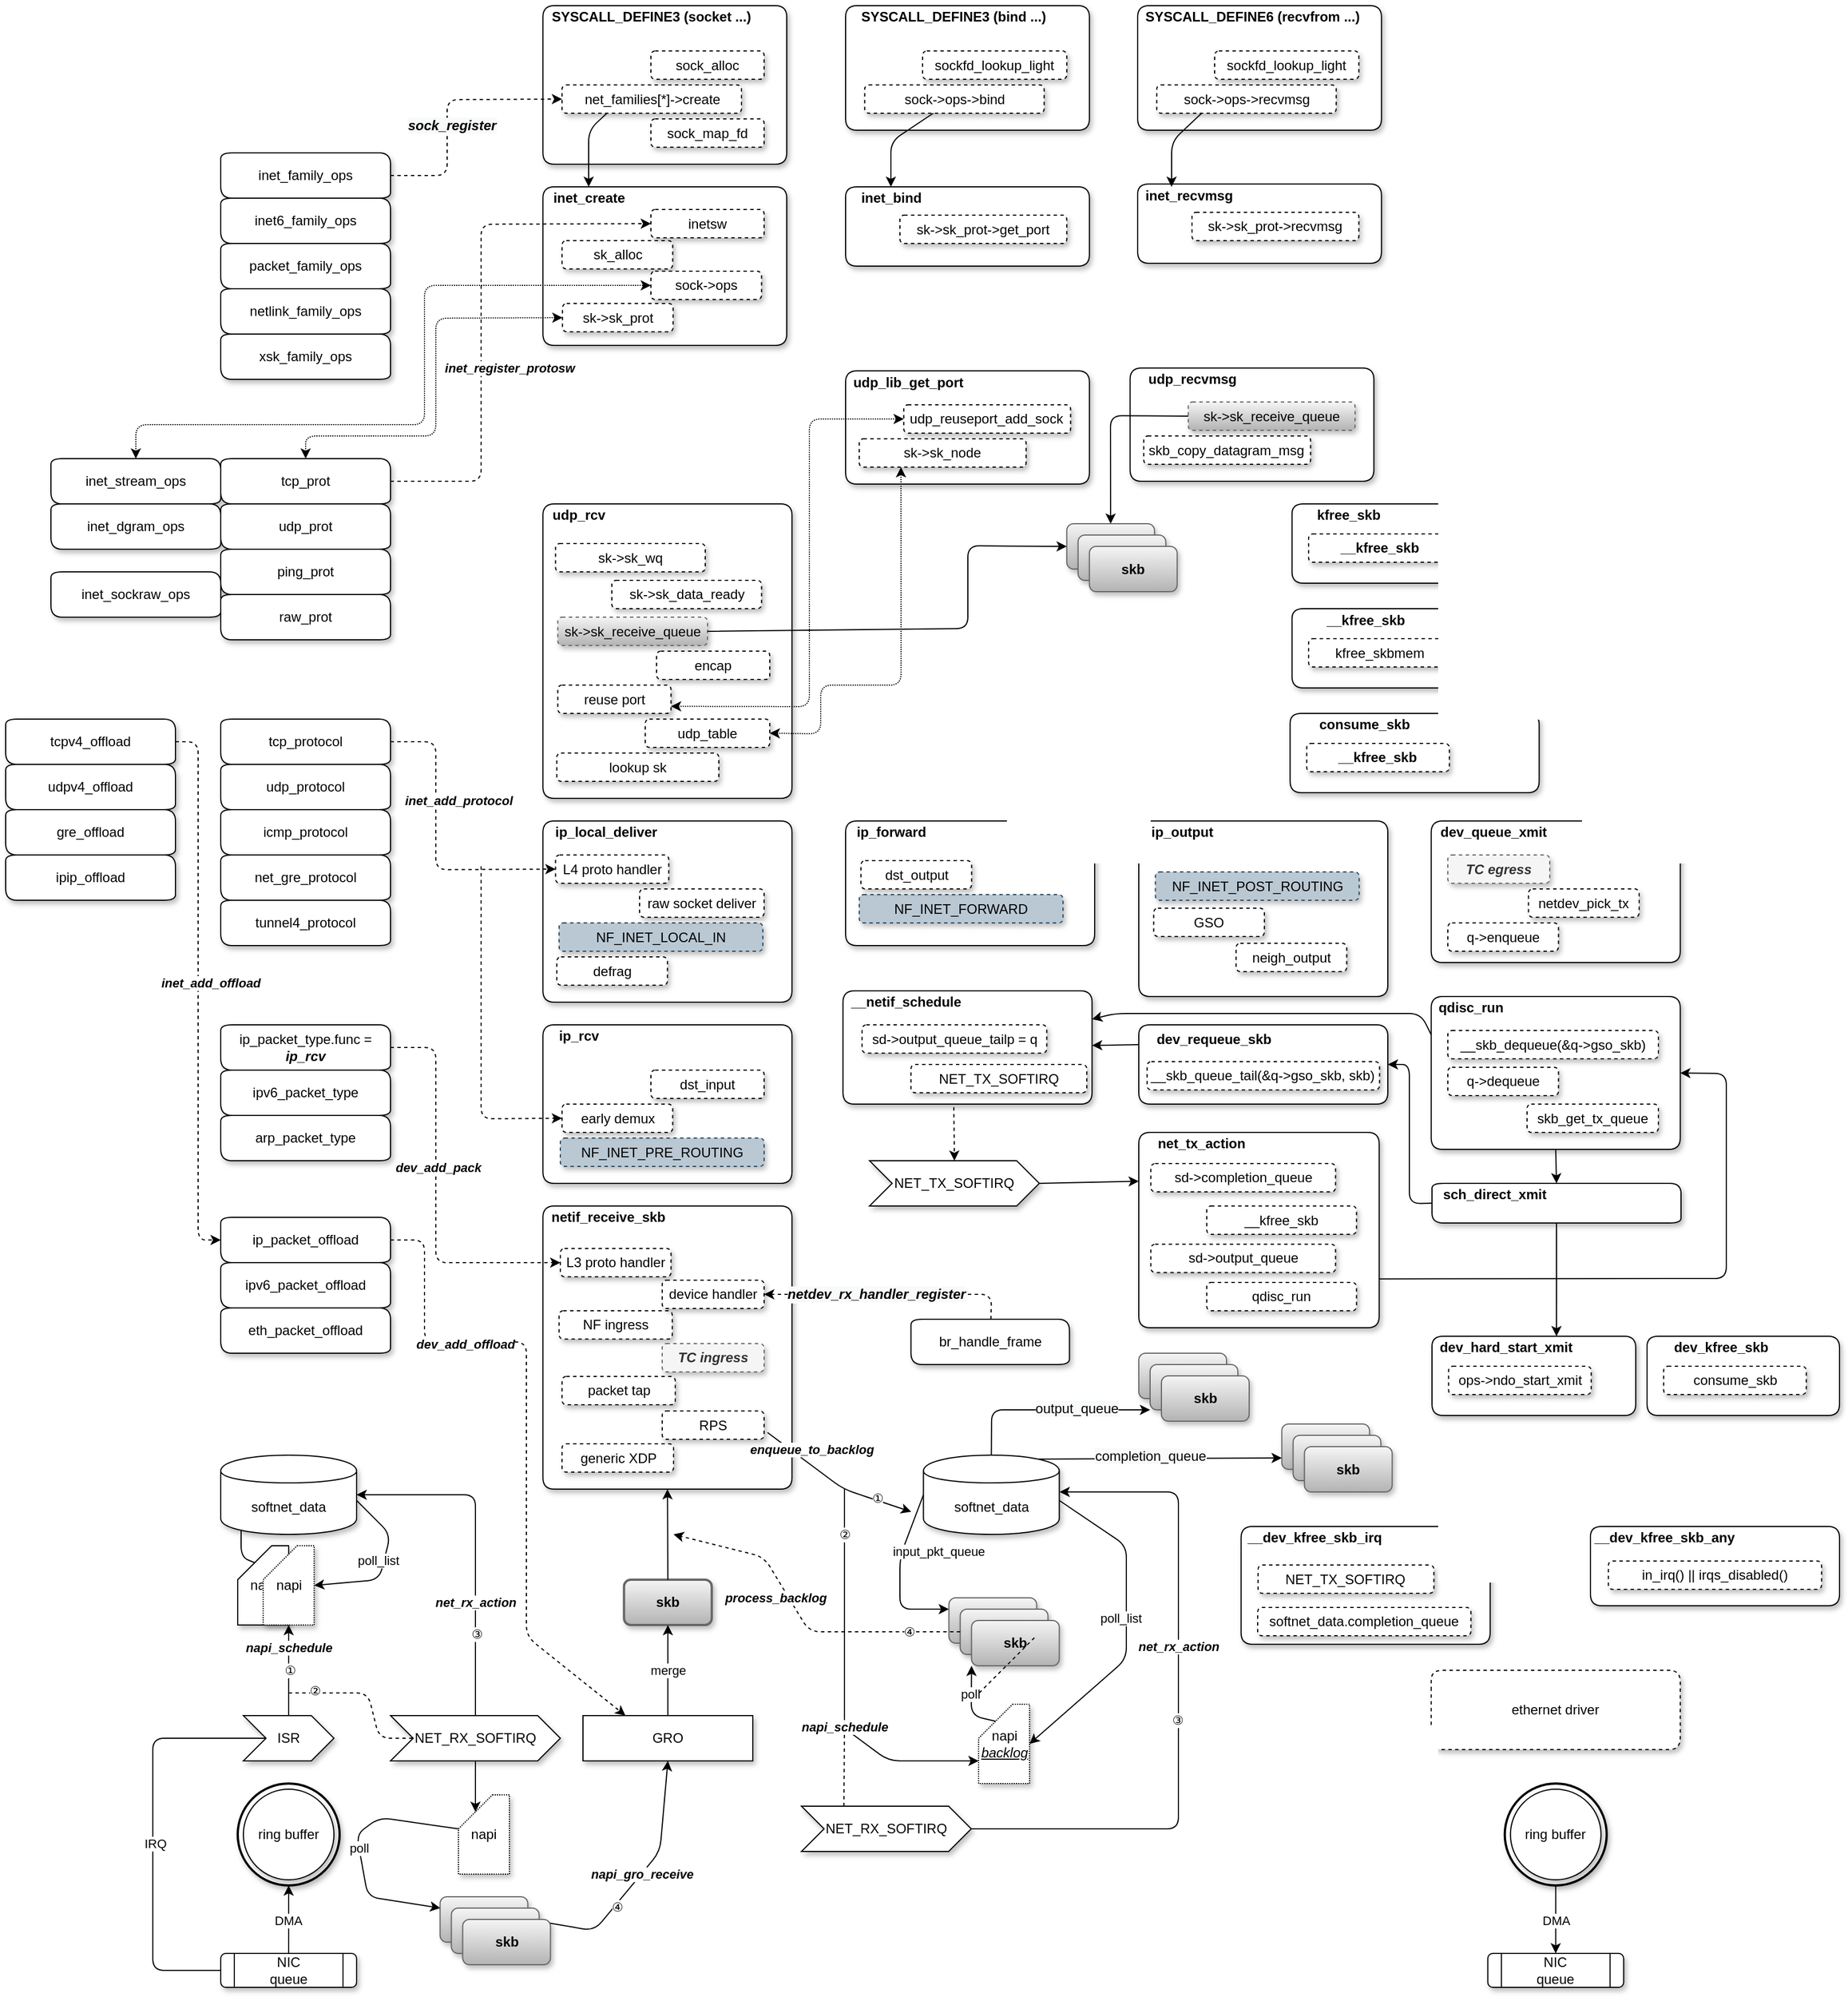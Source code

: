 <mxfile version="13.1.11" type="github">
  <diagram id="QSgkhsJ8-CCZ3Fh4raby" name="第 1 页">
    <mxGraphModel dx="2365" dy="2647" grid="1" gridSize="10" guides="1" tooltips="1" connect="1" arrows="1" fold="1" page="1" pageScale="1" pageWidth="827" pageHeight="1169" math="0" shadow="0">
      <root>
        <mxCell id="0" />
        <mxCell id="1" parent="0" />
        <mxCell id="DjlL4Gagi0AbFThIr3c9-64" value="" style="ellipse;whiteSpace=wrap;html=1;aspect=fixed;shadow=1;glass=0;comic=1;strokeWidth=2;gradientColor=#ffffff;" parent="1" vertex="1">
          <mxGeometry x="245" y="820" width="90" height="90" as="geometry" />
        </mxCell>
        <mxCell id="DjlL4Gagi0AbFThIr3c9-20" value="" style="edgeStyle=orthogonalEdgeStyle;rounded=0;orthogonalLoop=1;jettySize=auto;html=1;" parent="1" source="DjlL4Gagi0AbFThIr3c9-1" edge="1">
          <mxGeometry relative="1" as="geometry">
            <mxPoint x="290" y="910" as="targetPoint" />
          </mxGeometry>
        </mxCell>
        <mxCell id="DjlL4Gagi0AbFThIr3c9-21" value="DMA&amp;nbsp;" style="edgeLabel;html=1;align=center;verticalAlign=middle;resizable=0;points=[];" parent="DjlL4Gagi0AbFThIr3c9-20" vertex="1" connectable="0">
          <mxGeometry x="-0.04" y="-1" relative="1" as="geometry">
            <mxPoint as="offset" />
          </mxGeometry>
        </mxCell>
        <mxCell id="DjlL4Gagi0AbFThIr3c9-1" value="NIC&lt;br&gt;queue" style="shape=process;whiteSpace=wrap;html=1;backgroundOutline=1;rotation=0;shadow=1;rounded=1;glass=0;" parent="1" vertex="1">
          <mxGeometry x="230" y="970" width="120" height="30" as="geometry" />
        </mxCell>
        <mxCell id="DjlL4Gagi0AbFThIr3c9-2" value="ring buffer" style="ellipse;whiteSpace=wrap;html=1;aspect=fixed;shadow=1;" parent="1" vertex="1">
          <mxGeometry x="250" y="825" width="80" height="80" as="geometry" />
        </mxCell>
        <mxCell id="DjlL4Gagi0AbFThIr3c9-5" value="ISR" style="shape=step;perimeter=stepPerimeter;whiteSpace=wrap;html=1;fixedSize=1;shadow=1;" parent="1" vertex="1">
          <mxGeometry x="250" y="760" width="80" height="40" as="geometry" />
        </mxCell>
        <mxCell id="DjlL4Gagi0AbFThIr3c9-26" value="" style="edgeStyle=orthogonalEdgeStyle;rounded=0;orthogonalLoop=1;jettySize=auto;html=1;entryX=0.5;entryY=1;entryDx=0;entryDy=0;entryPerimeter=0;" parent="1" source="DjlL4Gagi0AbFThIr3c9-5" target="DjlL4Gagi0AbFThIr3c9-46" edge="1">
          <mxGeometry relative="1" as="geometry">
            <Array as="points">
              <mxPoint x="290" y="700" />
              <mxPoint x="290" y="700" />
            </Array>
          </mxGeometry>
        </mxCell>
        <mxCell id="DjlL4Gagi0AbFThIr3c9-27" value="&lt;b&gt;&lt;i&gt;napi_schedule&lt;/i&gt;&lt;/b&gt;" style="edgeLabel;html=1;align=center;verticalAlign=middle;resizable=0;points=[];" parent="DjlL4Gagi0AbFThIr3c9-26" vertex="1" connectable="0">
          <mxGeometry y="1" relative="1" as="geometry">
            <mxPoint x="1" y="-20" as="offset" />
          </mxGeometry>
        </mxCell>
        <mxCell id="jYkc-1DQ9nDgup6ayknT-70" value="①" style="edgeLabel;html=1;align=center;verticalAlign=middle;resizable=0;points=[];" vertex="1" connectable="0" parent="DjlL4Gagi0AbFThIr3c9-26">
          <mxGeometry x="0.5" y="-39" relative="1" as="geometry">
            <mxPoint x="-38" y="20" as="offset" />
          </mxGeometry>
        </mxCell>
        <mxCell id="DjlL4Gagi0AbFThIr3c9-10" value="napi" style="shape=card;whiteSpace=wrap;html=1;align=center;gradientColor=none;shadow=1;rounded=0;comic=0;" parent="1" vertex="1">
          <mxGeometry x="245" y="610" width="45" height="70" as="geometry" />
        </mxCell>
        <mxCell id="DjlL4Gagi0AbFThIr3c9-17" value="&lt;span&gt;softnet_data&lt;/span&gt;" style="shape=cylinder;whiteSpace=wrap;html=1;boundedLbl=1;backgroundOutline=1;shadow=1;" parent="1" vertex="1">
          <mxGeometry x="230" y="530" width="120" height="70" as="geometry" />
        </mxCell>
        <mxCell id="DjlL4Gagi0AbFThIr3c9-24" value="" style="endArrow=none;html=1;exitX=0;exitY=0.5;exitDx=0;exitDy=0;" parent="1" source="DjlL4Gagi0AbFThIr3c9-1" edge="1">
          <mxGeometry width="50" height="50" relative="1" as="geometry">
            <mxPoint x="420" y="930" as="sourcePoint" />
            <mxPoint x="270" y="780" as="targetPoint" />
            <Array as="points">
              <mxPoint x="170" y="985" />
              <mxPoint x="170" y="780" />
            </Array>
          </mxGeometry>
        </mxCell>
        <mxCell id="DjlL4Gagi0AbFThIr3c9-25" value="IRQ" style="edgeLabel;html=1;align=center;verticalAlign=middle;resizable=0;points=[];" parent="DjlL4Gagi0AbFThIr3c9-24" vertex="1" connectable="0">
          <mxGeometry x="-0.058" y="-2" relative="1" as="geometry">
            <mxPoint as="offset" />
          </mxGeometry>
        </mxCell>
        <mxCell id="DjlL4Gagi0AbFThIr3c9-28" value="NET_RX_SOFTIRQ" style="shape=step;perimeter=stepPerimeter;whiteSpace=wrap;html=1;fixedSize=1;shadow=1;align=center;" parent="1" vertex="1">
          <mxGeometry x="380" y="760" width="150" height="40" as="geometry" />
        </mxCell>
        <mxCell id="DjlL4Gagi0AbFThIr3c9-52" value="GRO" style="shape=step;perimeter=stepPerimeter;whiteSpace=wrap;html=1;fixedSize=1;size=-10;shadow=1;" parent="1" vertex="1">
          <mxGeometry x="550" y="760" width="150" height="40" as="geometry" />
        </mxCell>
        <mxCell id="DjlL4Gagi0AbFThIr3c9-30" value="" style="endArrow=none;html=1;dashed=1;startArrow=none;startFill=0;" parent="1" edge="1">
          <mxGeometry width="50" height="50" relative="1" as="geometry">
            <mxPoint x="290" y="740" as="sourcePoint" />
            <mxPoint x="400" y="780" as="targetPoint" />
            <Array as="points">
              <mxPoint x="360" y="740" />
              <mxPoint x="370" y="780" />
            </Array>
          </mxGeometry>
        </mxCell>
        <mxCell id="jYkc-1DQ9nDgup6ayknT-71" value="②" style="edgeLabel;html=1;align=center;verticalAlign=middle;resizable=0;points=[];" vertex="1" connectable="0" parent="DjlL4Gagi0AbFThIr3c9-30">
          <mxGeometry x="-0.229" y="2" relative="1" as="geometry">
            <mxPoint x="-31.5" as="offset" />
          </mxGeometry>
        </mxCell>
        <mxCell id="DjlL4Gagi0AbFThIr3c9-32" value="" style="endArrow=classic;html=1;exitX=0.5;exitY=0;exitDx=0;exitDy=0;entryX=1;entryY=0.5;entryDx=0;entryDy=0;" parent="1" source="DjlL4Gagi0AbFThIr3c9-28" target="DjlL4Gagi0AbFThIr3c9-17" edge="1">
          <mxGeometry width="50" height="50" relative="1" as="geometry">
            <mxPoint x="330" y="880" as="sourcePoint" />
            <mxPoint x="380" y="830" as="targetPoint" />
            <Array as="points">
              <mxPoint x="455" y="565" />
            </Array>
          </mxGeometry>
        </mxCell>
        <mxCell id="DjlL4Gagi0AbFThIr3c9-33" value="&lt;b&gt;&lt;i&gt;net_rx_action&lt;/i&gt;&lt;/b&gt;" style="edgeLabel;html=1;align=center;verticalAlign=middle;resizable=0;points=[];" parent="DjlL4Gagi0AbFThIr3c9-32" vertex="1" connectable="0">
          <mxGeometry x="0.033" relative="1" as="geometry">
            <mxPoint y="55" as="offset" />
          </mxGeometry>
        </mxCell>
        <mxCell id="jYkc-1DQ9nDgup6ayknT-73" value="③" style="edgeLabel;html=1;align=center;verticalAlign=middle;resizable=0;points=[];" vertex="1" connectable="0" parent="DjlL4Gagi0AbFThIr3c9-32">
          <mxGeometry x="-0.52" y="-1" relative="1" as="geometry">
            <mxPoint as="offset" />
          </mxGeometry>
        </mxCell>
        <mxCell id="DjlL4Gagi0AbFThIr3c9-35" value="napi" style="shape=card;whiteSpace=wrap;html=1;align=center;dashed=1;dashPattern=1 1;gradientColor=none;shadow=1;rounded=0;comic=0;" parent="1" vertex="1">
          <mxGeometry x="440" y="830" width="45" height="70" as="geometry" />
        </mxCell>
        <mxCell id="DjlL4Gagi0AbFThIr3c9-36" value="" style="endArrow=classic;html=1;entryX=0;entryY=0;entryDx=15;entryDy=15;entryPerimeter=0;exitX=0.5;exitY=1;exitDx=0;exitDy=0;" parent="1" source="DjlL4Gagi0AbFThIr3c9-28" target="DjlL4Gagi0AbFThIr3c9-35" edge="1">
          <mxGeometry width="50" height="50" relative="1" as="geometry">
            <mxPoint x="360" y="850" as="sourcePoint" />
            <mxPoint x="410" y="800" as="targetPoint" />
          </mxGeometry>
        </mxCell>
        <mxCell id="DjlL4Gagi0AbFThIr3c9-42" value="skb" style="rounded=1;whiteSpace=wrap;html=1;shadow=1;fontStyle=1;glass=0;comic=0;fillColor=#f5f5f5;strokeColor=#666666;gradientColor=#b3b3b3;" parent="1" vertex="1">
          <mxGeometry x="423.75" y="920" width="77.5" height="40" as="geometry" />
        </mxCell>
        <mxCell id="DjlL4Gagi0AbFThIr3c9-44" value="poll" style="endArrow=classic;html=1;exitX=0;exitY=0;exitDx=0;exitDy=30;exitPerimeter=0;" parent="1" source="DjlL4Gagi0AbFThIr3c9-35" edge="1">
          <mxGeometry width="50" height="50" relative="1" as="geometry">
            <mxPoint x="350" y="950" as="sourcePoint" />
            <mxPoint x="424" y="930" as="targetPoint" />
            <Array as="points">
              <mxPoint x="370" y="850" />
              <mxPoint x="350" y="865" />
              <mxPoint x="360" y="920" />
            </Array>
          </mxGeometry>
        </mxCell>
        <mxCell id="DjlL4Gagi0AbFThIr3c9-46" value="napi" style="shape=card;whiteSpace=wrap;html=1;align=center;dashed=1;dashPattern=1 1;gradientColor=none;shadow=1;rounded=0;comic=0;" parent="1" vertex="1">
          <mxGeometry x="267.5" y="610" width="45" height="70" as="geometry" />
        </mxCell>
        <mxCell id="DjlL4Gagi0AbFThIr3c9-49" value="" style="endArrow=none;html=1;entryX=0;entryY=0;entryDx=15;entryDy=15;entryPerimeter=0;exitX=0.15;exitY=0.95;exitDx=0;exitDy=0;exitPerimeter=0;" parent="1" source="DjlL4Gagi0AbFThIr3c9-17" target="DjlL4Gagi0AbFThIr3c9-10" edge="1">
          <mxGeometry width="50" height="50" relative="1" as="geometry">
            <mxPoint x="350" y="870" as="sourcePoint" />
            <mxPoint x="400" y="820" as="targetPoint" />
            <Array as="points">
              <mxPoint x="248" y="620" />
            </Array>
          </mxGeometry>
        </mxCell>
        <mxCell id="DjlL4Gagi0AbFThIr3c9-55" value="" style="endArrow=classic;html=1;exitX=1;exitY=0.5;exitDx=0;exitDy=0;entryX=0.5;entryY=1;entryDx=0;entryDy=0;" parent="1" source="DjlL4Gagi0AbFThIr3c9-42" target="DjlL4Gagi0AbFThIr3c9-52" edge="1">
          <mxGeometry width="50" height="50" relative="1" as="geometry">
            <mxPoint x="490" y="850" as="sourcePoint" />
            <mxPoint x="540" y="800" as="targetPoint" />
            <Array as="points">
              <mxPoint x="560" y="950" />
              <mxPoint x="618" y="880" />
            </Array>
          </mxGeometry>
        </mxCell>
        <mxCell id="DjlL4Gagi0AbFThIr3c9-56" value="&lt;b&gt;&lt;i&gt;napi_gro_receive&lt;/i&gt;&lt;/b&gt;" style="edgeLabel;html=1;align=center;verticalAlign=middle;resizable=0;points=[];" parent="DjlL4Gagi0AbFThIr3c9-55" vertex="1" connectable="0">
          <mxGeometry x="0.09" y="-1" relative="1" as="geometry">
            <mxPoint x="-1" as="offset" />
          </mxGeometry>
        </mxCell>
        <mxCell id="jYkc-1DQ9nDgup6ayknT-74" value="④" style="edgeLabel;html=1;align=center;verticalAlign=middle;resizable=0;points=[];" vertex="1" connectable="0" parent="DjlL4Gagi0AbFThIr3c9-55">
          <mxGeometry x="-0.233" y="-2" relative="1" as="geometry">
            <mxPoint as="offset" />
          </mxGeometry>
        </mxCell>
        <mxCell id="DjlL4Gagi0AbFThIr3c9-58" value="" style="endArrow=classic;html=1;entryX=1;entryY=0.5;entryDx=0;entryDy=0;entryPerimeter=0;" parent="1" target="DjlL4Gagi0AbFThIr3c9-46" edge="1">
          <mxGeometry width="50" height="50" relative="1" as="geometry">
            <mxPoint x="350" y="570" as="sourcePoint" />
            <mxPoint x="480" y="850" as="targetPoint" />
            <Array as="points">
              <mxPoint x="380" y="600" />
              <mxPoint x="370" y="640" />
            </Array>
          </mxGeometry>
        </mxCell>
        <mxCell id="DjlL4Gagi0AbFThIr3c9-65" value="poll_list" style="edgeLabel;html=1;align=center;verticalAlign=middle;resizable=0;points=[];" parent="DjlL4Gagi0AbFThIr3c9-58" vertex="1" connectable="0">
          <mxGeometry x="-0.05" y="-5" relative="1" as="geometry">
            <mxPoint as="offset" />
          </mxGeometry>
        </mxCell>
        <mxCell id="DjlL4Gagi0AbFThIr3c9-59" value="skb" style="rounded=1;whiteSpace=wrap;html=1;shadow=1;fontStyle=1;glass=0;comic=0;fillColor=#f5f5f5;strokeColor=#666666;gradientColor=#b3b3b3;" parent="1" vertex="1">
          <mxGeometry x="433.75" y="930" width="77.5" height="40" as="geometry" />
        </mxCell>
        <mxCell id="DjlL4Gagi0AbFThIr3c9-61" value="skb" style="rounded=1;whiteSpace=wrap;html=1;shadow=1;fontStyle=1;glass=0;comic=0;fillColor=#f5f5f5;strokeColor=#666666;gradientColor=#b3b3b3;" parent="1" vertex="1">
          <mxGeometry x="443.75" y="940" width="77.5" height="40" as="geometry" />
        </mxCell>
        <mxCell id="DjlL4Gagi0AbFThIr3c9-62" value="&lt;b&gt;skb&lt;/b&gt;" style="rounded=1;whiteSpace=wrap;html=1;shadow=1;glass=0;strokeWidth=2;comic=0;fillColor=#f5f5f5;strokeColor=#666666;gradientColor=#b3b3b3;" parent="1" vertex="1">
          <mxGeometry x="586.25" y="640" width="77.5" height="40" as="geometry" />
        </mxCell>
        <mxCell id="DjlL4Gagi0AbFThIr3c9-63" value="merge" style="endArrow=classic;html=1;entryX=0.5;entryY=1;entryDx=0;entryDy=0;exitX=0.5;exitY=0;exitDx=0;exitDy=0;" parent="1" source="DjlL4Gagi0AbFThIr3c9-52" target="DjlL4Gagi0AbFThIr3c9-62" edge="1">
          <mxGeometry width="50" height="50" relative="1" as="geometry">
            <mxPoint x="520" y="1010" as="sourcePoint" />
            <mxPoint x="570" y="960" as="targetPoint" />
            <Array as="points">
              <mxPoint x="625" y="750" />
            </Array>
          </mxGeometry>
        </mxCell>
        <mxCell id="DjlL4Gagi0AbFThIr3c9-70" value="" style="endArrow=classic;html=1;entryX=0.5;entryY=1;entryDx=0;entryDy=0;exitX=0.5;exitY=0;exitDx=0;exitDy=0;" parent="1" source="DjlL4Gagi0AbFThIr3c9-62" target="NEUN2svOgOYwnKvYQtpy-1" edge="1">
          <mxGeometry width="50" height="50" relative="1" as="geometry">
            <mxPoint x="530" y="630" as="sourcePoint" />
            <mxPoint x="625" y="490" as="targetPoint" />
          </mxGeometry>
        </mxCell>
        <mxCell id="DjlL4Gagi0AbFThIr3c9-72" value="tcp_protocol" style="shape=step;perimeter=stepPerimeter;whiteSpace=wrap;html=1;fixedSize=1;size=-10;rounded=1;shadow=1;" parent="1" vertex="1">
          <mxGeometry x="230" y="-120" width="150" height="40" as="geometry" />
        </mxCell>
        <mxCell id="NEUN2svOgOYwnKvYQtpy-1" value="" style="shape=step;perimeter=stepPerimeter;whiteSpace=wrap;html=1;fixedSize=1;size=-10;shadow=1;rounded=1;" parent="1" vertex="1">
          <mxGeometry x="514.63" y="310" width="220" height="250" as="geometry" />
        </mxCell>
        <mxCell id="jYkc-1DQ9nDgup6ayknT-2" value="&lt;span&gt;&lt;b&gt;netif_receive_skb&lt;/b&gt;&lt;/span&gt;" style="text;html=1;align=center;verticalAlign=middle;resizable=0;points=[];autosize=1;" vertex="1" parent="1">
          <mxGeometry x="511.5" y="310" width="120" height="20" as="geometry" />
        </mxCell>
        <mxCell id="jYkc-1DQ9nDgup6ayknT-6" value="L3 proto handler" style="rounded=1;whiteSpace=wrap;html=1;align=center;fontStyle=0;dashed=1;shadow=1;glass=0;" vertex="1" parent="1">
          <mxGeometry x="530" y="347.5" width="97.75" height="25" as="geometry" />
        </mxCell>
        <mxCell id="NEUN2svOgOYwnKvYQtpy-11" value="NF ingress" style="rounded=1;whiteSpace=wrap;html=1;align=center;fontStyle=0;dashed=1;shadow=1;glass=0;" parent="1" vertex="1">
          <mxGeometry x="528.87" y="402.5" width="100" height="25" as="geometry" />
        </mxCell>
        <mxCell id="NEUN2svOgOYwnKvYQtpy-5" value="packet tap" style="rounded=1;whiteSpace=wrap;html=1;align=center;fontStyle=0;dashed=1;shadow=1;glass=0;" parent="1" vertex="1">
          <mxGeometry x="531.5" y="460.5" width="100" height="25" as="geometry" />
        </mxCell>
        <mxCell id="jYkc-1DQ9nDgup6ayknT-13" value="generic XDP" style="rounded=1;whiteSpace=wrap;html=1;align=center;fontStyle=0;dashed=1;shadow=1;glass=0;" vertex="1" parent="1">
          <mxGeometry x="531.5" y="520" width="98.5" height="25" as="geometry" />
        </mxCell>
        <mxCell id="jYkc-1DQ9nDgup6ayknT-26" value="skb" style="rounded=1;whiteSpace=wrap;html=1;shadow=1;fontStyle=1;glass=0;comic=0;fillColor=#f5f5f5;strokeColor=#666666;gradientColor=#b3b3b3;" vertex="1" parent="1">
          <mxGeometry x="873.25" y="656" width="77.5" height="40" as="geometry" />
        </mxCell>
        <mxCell id="jYkc-1DQ9nDgup6ayknT-27" value="skb" style="rounded=1;whiteSpace=wrap;html=1;shadow=1;fontStyle=1;glass=0;comic=0;fillColor=#f5f5f5;strokeColor=#666666;gradientColor=#b3b3b3;" vertex="1" parent="1">
          <mxGeometry x="883.25" y="666" width="77.5" height="40" as="geometry" />
        </mxCell>
        <mxCell id="jYkc-1DQ9nDgup6ayknT-28" value="skb" style="rounded=1;whiteSpace=wrap;html=1;shadow=1;fontStyle=1;glass=0;comic=0;fillColor=#f5f5f5;strokeColor=#666666;gradientColor=#b3b3b3;" vertex="1" parent="1">
          <mxGeometry x="893.25" y="676" width="77.5" height="40" as="geometry" />
        </mxCell>
        <mxCell id="jYkc-1DQ9nDgup6ayknT-29" value="" style="endArrow=classic;html=1;entryX=0;entryY=0.25;entryDx=0;entryDy=0;exitX=0;exitY=0.5;exitDx=0;exitDy=0;" edge="1" parent="1" source="jYkc-1DQ9nDgup6ayknT-32" target="jYkc-1DQ9nDgup6ayknT-26">
          <mxGeometry width="50" height="50" relative="1" as="geometry">
            <mxPoint x="804" y="530" as="sourcePoint" />
            <mxPoint x="945.75" y="861" as="targetPoint" />
            <Array as="points">
              <mxPoint x="830" y="620" />
              <mxPoint x="830" y="666" />
            </Array>
          </mxGeometry>
        </mxCell>
        <mxCell id="jYkc-1DQ9nDgup6ayknT-30" value="input_pkt_queue" style="edgeLabel;html=1;align=center;verticalAlign=middle;resizable=0;points=[];" vertex="1" connectable="0" parent="jYkc-1DQ9nDgup6ayknT-29">
          <mxGeometry x="-0.05" y="-5" relative="1" as="geometry">
            <mxPoint x="38.25" y="-16.94" as="offset" />
          </mxGeometry>
        </mxCell>
        <mxCell id="jYkc-1DQ9nDgup6ayknT-32" value="&lt;span&gt;softnet_data&lt;/span&gt;" style="shape=cylinder;whiteSpace=wrap;html=1;boundedLbl=1;backgroundOutline=1;shadow=1;" vertex="1" parent="1">
          <mxGeometry x="850.75" y="530" width="120" height="70" as="geometry" />
        </mxCell>
        <mxCell id="jYkc-1DQ9nDgup6ayknT-33" value="napi&lt;br&gt;&lt;i&gt;&lt;u&gt;backlog&lt;/u&gt;&lt;/i&gt;" style="shape=card;whiteSpace=wrap;html=1;align=center;dashed=1;dashPattern=1 1;gradientColor=none;shadow=1;rounded=0;comic=0;" vertex="1" parent="1">
          <mxGeometry x="899.5" y="750" width="45" height="70" as="geometry" />
        </mxCell>
        <mxCell id="jYkc-1DQ9nDgup6ayknT-35" value="" style="endArrow=classic;html=1;entryX=1;entryY=0.5;entryDx=0;entryDy=0;entryPerimeter=0;" edge="1" target="jYkc-1DQ9nDgup6ayknT-33" parent="1">
          <mxGeometry width="50" height="50" relative="1" as="geometry">
            <mxPoint x="970.75" y="570" as="sourcePoint" />
            <mxPoint x="1100.75" y="850" as="targetPoint" />
            <Array as="points">
              <mxPoint x="1030" y="610" />
              <mxPoint x="1030" y="710" />
            </Array>
          </mxGeometry>
        </mxCell>
        <mxCell id="jYkc-1DQ9nDgup6ayknT-36" value="poll_list" style="edgeLabel;html=1;align=center;verticalAlign=middle;resizable=0;points=[];" vertex="1" connectable="0" parent="jYkc-1DQ9nDgup6ayknT-35">
          <mxGeometry x="-0.05" y="-5" relative="1" as="geometry">
            <mxPoint as="offset" />
          </mxGeometry>
        </mxCell>
        <mxCell id="jYkc-1DQ9nDgup6ayknT-37" value="NET_RX_SOFTIRQ" style="shape=step;perimeter=stepPerimeter;whiteSpace=wrap;html=1;fixedSize=1;shadow=1;" vertex="1" parent="1">
          <mxGeometry x="743" y="840" width="150" height="40" as="geometry" />
        </mxCell>
        <mxCell id="jYkc-1DQ9nDgup6ayknT-39" value="" style="endArrow=classic;html=1;" edge="1" parent="1">
          <mxGeometry width="50" height="50" relative="1" as="geometry">
            <mxPoint x="713" y="510" as="sourcePoint" />
            <mxPoint x="840" y="580" as="targetPoint" />
            <Array as="points">
              <mxPoint x="780" y="560" />
            </Array>
          </mxGeometry>
        </mxCell>
        <mxCell id="jYkc-1DQ9nDgup6ayknT-40" value="&lt;b&gt;&lt;i&gt;enqueue_to_backlog&lt;/i&gt;&lt;/b&gt;" style="edgeLabel;html=1;align=center;verticalAlign=middle;resizable=0;points=[];" vertex="1" connectable="0" parent="jYkc-1DQ9nDgup6ayknT-39">
          <mxGeometry x="-0.05" y="-5" relative="1" as="geometry">
            <mxPoint x="-14.7" y="-31.58" as="offset" />
          </mxGeometry>
        </mxCell>
        <mxCell id="jYkc-1DQ9nDgup6ayknT-43" value="①" style="edgeLabel;html=1;align=center;verticalAlign=middle;resizable=0;points=[];" vertex="1" connectable="0" parent="jYkc-1DQ9nDgup6ayknT-39">
          <mxGeometry x="0.56" y="2" relative="1" as="geometry">
            <mxPoint as="offset" />
          </mxGeometry>
        </mxCell>
        <mxCell id="jYkc-1DQ9nDgup6ayknT-42" value="" style="endArrow=none;html=1;endFill=0;" edge="1" parent="1">
          <mxGeometry width="50" height="50" relative="1" as="geometry">
            <mxPoint x="781" y="560" as="sourcePoint" />
            <mxPoint x="781" y="770" as="targetPoint" />
          </mxGeometry>
        </mxCell>
        <mxCell id="jYkc-1DQ9nDgup6ayknT-44" value="②" style="edgeLabel;html=1;align=center;verticalAlign=middle;resizable=0;points=[];" vertex="1" connectable="0" parent="jYkc-1DQ9nDgup6ayknT-42">
          <mxGeometry x="0.39" y="1" relative="1" as="geometry">
            <mxPoint x="-1.65" y="-106" as="offset" />
          </mxGeometry>
        </mxCell>
        <mxCell id="jYkc-1DQ9nDgup6ayknT-45" value="" style="endArrow=classic;html=1;entryX=1;entryY=0.5;entryDx=0;entryDy=0;" edge="1" parent="1">
          <mxGeometry width="50" height="50" relative="1" as="geometry">
            <mxPoint x="893" y="860" as="sourcePoint" />
            <mxPoint x="971" y="562.5" as="targetPoint" />
            <Array as="points">
              <mxPoint x="1076" y="860" />
              <mxPoint x="1076" y="562.5" />
            </Array>
          </mxGeometry>
        </mxCell>
        <mxCell id="jYkc-1DQ9nDgup6ayknT-46" value="&lt;b&gt;&lt;i&gt;net_rx_action&lt;/i&gt;&lt;/b&gt;" style="edgeLabel;html=1;align=center;verticalAlign=middle;resizable=0;points=[];" vertex="1" connectable="0" parent="jYkc-1DQ9nDgup6ayknT-45">
          <mxGeometry x="0.033" relative="1" as="geometry">
            <mxPoint y="-42" as="offset" />
          </mxGeometry>
        </mxCell>
        <mxCell id="jYkc-1DQ9nDgup6ayknT-68" value="③" style="edgeLabel;html=1;align=center;verticalAlign=middle;resizable=0;points=[];" vertex="1" connectable="0" parent="jYkc-1DQ9nDgup6ayknT-45">
          <mxGeometry x="-0.378" y="96" relative="1" as="geometry">
            <mxPoint as="offset" />
          </mxGeometry>
        </mxCell>
        <mxCell id="jYkc-1DQ9nDgup6ayknT-62" value="" style="endArrow=classic;html=1;exitX=0;exitY=0;exitDx=15;exitDy=15;exitPerimeter=0;entryX=0;entryY=1;entryDx=0;entryDy=0;" edge="1" parent="1" source="jYkc-1DQ9nDgup6ayknT-33" target="jYkc-1DQ9nDgup6ayknT-28">
          <mxGeometry width="50" height="50" relative="1" as="geometry">
            <mxPoint x="700" y="740" as="sourcePoint" />
            <mxPoint x="750" y="690" as="targetPoint" />
            <Array as="points">
              <mxPoint x="893" y="760" />
            </Array>
          </mxGeometry>
        </mxCell>
        <mxCell id="jYkc-1DQ9nDgup6ayknT-67" value="poll" style="edgeLabel;html=1;align=center;verticalAlign=middle;resizable=0;points=[];" vertex="1" connectable="0" parent="jYkc-1DQ9nDgup6ayknT-62">
          <mxGeometry x="0.236" y="1" relative="1" as="geometry">
            <mxPoint as="offset" />
          </mxGeometry>
        </mxCell>
        <mxCell id="jYkc-1DQ9nDgup6ayknT-65" value="" style="endArrow=classic;html=1;exitX=0;exitY=0.5;exitDx=0;exitDy=0;dashed=1;" edge="1" parent="1" source="jYkc-1DQ9nDgup6ayknT-27">
          <mxGeometry width="50" height="50" relative="1" as="geometry">
            <mxPoint x="700" y="720" as="sourcePoint" />
            <mxPoint x="630" y="600" as="targetPoint" />
            <Array as="points">
              <mxPoint x="750" y="686" />
              <mxPoint x="710" y="620" />
            </Array>
          </mxGeometry>
        </mxCell>
        <mxCell id="jYkc-1DQ9nDgup6ayknT-66" value="&lt;b&gt;&lt;i&gt;process_backlog&lt;/i&gt;&lt;/b&gt;" style="edgeLabel;html=1;align=center;verticalAlign=middle;resizable=0;points=[];" vertex="1" connectable="0" parent="jYkc-1DQ9nDgup6ayknT-65">
          <mxGeometry x="0.139" relative="1" as="geometry">
            <mxPoint x="-12.51" y="-1.14" as="offset" />
          </mxGeometry>
        </mxCell>
        <mxCell id="jYkc-1DQ9nDgup6ayknT-69" value="④" style="edgeLabel;html=1;align=center;verticalAlign=middle;resizable=0;points=[];" vertex="1" connectable="0" parent="jYkc-1DQ9nDgup6ayknT-65">
          <mxGeometry x="-0.691" relative="1" as="geometry">
            <mxPoint as="offset" />
          </mxGeometry>
        </mxCell>
        <mxCell id="jYkc-1DQ9nDgup6ayknT-72" value="" style="endArrow=classic;html=1;entryX=0;entryY=0;entryDx=0;entryDy=50;entryPerimeter=0;" edge="1" parent="1" target="jYkc-1DQ9nDgup6ayknT-33">
          <mxGeometry width="50" height="50" relative="1" as="geometry">
            <mxPoint x="779.5" y="770" as="sourcePoint" />
            <mxPoint x="899.5" y="820" as="targetPoint" />
            <Array as="points">
              <mxPoint x="820" y="800" />
            </Array>
          </mxGeometry>
        </mxCell>
        <mxCell id="jYkc-1DQ9nDgup6ayknT-75" value="" style="endArrow=none;html=1;exitX=0.25;exitY=0;exitDx=0;exitDy=0;dashed=1;" edge="1" parent="1" source="jYkc-1DQ9nDgup6ayknT-37">
          <mxGeometry width="50" height="50" relative="1" as="geometry">
            <mxPoint x="630" y="750" as="sourcePoint" />
            <mxPoint x="781" y="770" as="targetPoint" />
          </mxGeometry>
        </mxCell>
        <mxCell id="jYkc-1DQ9nDgup6ayknT-76" value="&lt;b&gt;&lt;i&gt;napi_schedule&lt;/i&gt;&lt;/b&gt;" style="edgeLabel;html=1;align=center;verticalAlign=middle;resizable=0;points=[];" vertex="1" connectable="0" parent="jYkc-1DQ9nDgup6ayknT-75">
          <mxGeometry x="0.629" relative="1" as="geometry">
            <mxPoint y="-13" as="offset" />
          </mxGeometry>
        </mxCell>
        <mxCell id="jYkc-1DQ9nDgup6ayknT-77" value="" style="endArrow=classic;html=1;dashed=1;entryX=0;entryY=0.5;entryDx=0;entryDy=0;exitX=1;exitY=0.5;exitDx=0;exitDy=0;" edge="1" parent="1" source="jYkc-1DQ9nDgup6ayknT-79" target="jYkc-1DQ9nDgup6ayknT-6">
          <mxGeometry width="50" height="50" relative="1" as="geometry">
            <mxPoint x="370" y="373" as="sourcePoint" />
            <mxPoint x="420" y="350" as="targetPoint" />
            <Array as="points">
              <mxPoint x="420" y="170" />
              <mxPoint x="420" y="360" />
            </Array>
          </mxGeometry>
        </mxCell>
        <mxCell id="jYkc-1DQ9nDgup6ayknT-78" value="&lt;b&gt;&lt;i&gt;dev_add_pack&lt;/i&gt;&lt;/b&gt;" style="edgeLabel;html=1;align=center;verticalAlign=middle;resizable=0;points=[];" vertex="1" connectable="0" parent="jYkc-1DQ9nDgup6ayknT-77">
          <mxGeometry x="-0.137" y="2" relative="1" as="geometry">
            <mxPoint y="-1" as="offset" />
          </mxGeometry>
        </mxCell>
        <mxCell id="jYkc-1DQ9nDgup6ayknT-79" value="ip_packet_type.func = &lt;b&gt;&lt;i&gt;ip_rcv&lt;/i&gt;&lt;/b&gt;" style="shape=step;perimeter=stepPerimeter;whiteSpace=wrap;html=1;fixedSize=1;size=-10;rounded=1;shadow=1;" vertex="1" parent="1">
          <mxGeometry x="230" y="150" width="150" height="40" as="geometry" />
        </mxCell>
        <mxCell id="jYkc-1DQ9nDgup6ayknT-80" value="ipv6_packet_type" style="shape=step;perimeter=stepPerimeter;whiteSpace=wrap;html=1;fixedSize=1;size=-10;rounded=1;shadow=1;" vertex="1" parent="1">
          <mxGeometry x="230" y="190" width="150" height="40" as="geometry" />
        </mxCell>
        <mxCell id="jYkc-1DQ9nDgup6ayknT-81" value="arp_packet_type" style="shape=step;perimeter=stepPerimeter;whiteSpace=wrap;html=1;fixedSize=1;size=-10;rounded=1;shadow=1;" vertex="1" parent="1">
          <mxGeometry x="230" y="230" width="150" height="40" as="geometry" />
        </mxCell>
        <mxCell id="jYkc-1DQ9nDgup6ayknT-82" value="br_handle_frame" style="shape=step;perimeter=stepPerimeter;whiteSpace=wrap;html=1;fixedSize=1;size=-10;rounded=1;shadow=1;" vertex="1" parent="1">
          <mxGeometry x="839.74" y="410" width="140" height="40" as="geometry" />
        </mxCell>
        <mxCell id="jYkc-1DQ9nDgup6ayknT-83" value="" style="endArrow=classic;html=1;dashed=1;entryX=1;entryY=0.5;entryDx=0;entryDy=0;" edge="1" parent="1" source="jYkc-1DQ9nDgup6ayknT-82" target="NEUN2svOgOYwnKvYQtpy-8">
          <mxGeometry width="50" height="50" relative="1" as="geometry">
            <mxPoint x="610" y="410" as="sourcePoint" />
            <mxPoint x="660" y="360" as="targetPoint" />
            <Array as="points">
              <mxPoint x="911" y="388" />
            </Array>
          </mxGeometry>
        </mxCell>
        <mxCell id="jYkc-1DQ9nDgup6ayknT-84" value="&lt;span style=&quot;font-size: 12px ; background-color: rgb(248 , 249 , 250)&quot;&gt;&lt;b&gt;&lt;i&gt;netdev_rx_handler_register&lt;/i&gt;&lt;/b&gt;&lt;/span&gt;" style="edgeLabel;html=1;align=center;verticalAlign=middle;resizable=0;points=[];" vertex="1" connectable="0" parent="jYkc-1DQ9nDgup6ayknT-83">
          <mxGeometry x="0.118" relative="1" as="geometry">
            <mxPoint x="0.64" as="offset" />
          </mxGeometry>
        </mxCell>
        <mxCell id="jYkc-1DQ9nDgup6ayknT-85" value="" style="shape=step;perimeter=stepPerimeter;whiteSpace=wrap;html=1;fixedSize=1;size=-10;shadow=1;rounded=1;" vertex="1" parent="1">
          <mxGeometry x="514.63" y="150" width="220" height="140" as="geometry" />
        </mxCell>
        <mxCell id="jYkc-1DQ9nDgup6ayknT-86" value="&lt;span&gt;&lt;b&gt;ip_rcv&lt;/b&gt;&lt;/span&gt;" style="text;html=1;align=center;verticalAlign=middle;resizable=0;points=[];autosize=1;" vertex="1" parent="1">
          <mxGeometry x="521.25" y="150" width="50" height="20" as="geometry" />
        </mxCell>
        <mxCell id="jYkc-1DQ9nDgup6ayknT-87" value="NF_INET_PRE_ROUTING" style="rounded=1;whiteSpace=wrap;html=1;align=center;fontStyle=0;dashed=1;shadow=1;glass=0;fillColor=#bac8d3;strokeColor=#23445d;" vertex="1" parent="1">
          <mxGeometry x="530" y="250" width="180" height="25" as="geometry" />
        </mxCell>
        <mxCell id="jYkc-1DQ9nDgup6ayknT-89" value="early demux" style="rounded=1;whiteSpace=wrap;html=1;align=center;fontStyle=0;dashed=1;shadow=1;glass=0;" vertex="1" parent="1">
          <mxGeometry x="531.5" y="220" width="97.75" height="25" as="geometry" />
        </mxCell>
        <mxCell id="jYkc-1DQ9nDgup6ayknT-90" value="dst_input" style="rounded=1;whiteSpace=wrap;html=1;align=center;fontStyle=0;dashed=1;shadow=1;glass=0;" vertex="1" parent="1">
          <mxGeometry x="610" y="190" width="100" height="25" as="geometry" />
        </mxCell>
        <mxCell id="NEUN2svOgOYwnKvYQtpy-3" value="RPS" style="rounded=1;whiteSpace=wrap;html=1;align=center;fontStyle=0;dashed=1;shadow=1;glass=0;" parent="1" vertex="1">
          <mxGeometry x="620" y="491" width="90" height="25" as="geometry" />
        </mxCell>
        <mxCell id="NEUN2svOgOYwnKvYQtpy-7" value="TC ingress" style="rounded=1;whiteSpace=wrap;html=1;align=center;fontStyle=3;dashed=1;shadow=1;glass=0;fillColor=#f5f5f5;strokeColor=#666666;fontColor=#333333;" parent="1" vertex="1">
          <mxGeometry x="620" y="431.5" width="90" height="25" as="geometry" />
        </mxCell>
        <mxCell id="NEUN2svOgOYwnKvYQtpy-8" value="device handler" style="rounded=1;whiteSpace=wrap;html=1;align=center;fontStyle=0;dashed=1;shadow=1;glass=0;" parent="1" vertex="1">
          <mxGeometry x="620" y="375.5" width="90" height="25" as="geometry" />
        </mxCell>
        <mxCell id="jYkc-1DQ9nDgup6ayknT-92" value="" style="shape=step;perimeter=stepPerimeter;whiteSpace=wrap;html=1;fixedSize=1;size=-10;shadow=1;rounded=1;" vertex="1" parent="1">
          <mxGeometry x="514.63" y="-30" width="220" height="160" as="geometry" />
        </mxCell>
        <mxCell id="jYkc-1DQ9nDgup6ayknT-93" value="&lt;span&gt;&lt;b&gt;ip_local_deliver&lt;/b&gt;&lt;/span&gt;" style="text;html=1;align=center;verticalAlign=middle;resizable=0;points=[];autosize=1;" vertex="1" parent="1">
          <mxGeometry x="514.63" y="-30" width="110" height="20" as="geometry" />
        </mxCell>
        <mxCell id="jYkc-1DQ9nDgup6ayknT-94" value="NF_INET_LOCAL_IN" style="rounded=1;whiteSpace=wrap;html=1;align=center;fontStyle=0;dashed=1;shadow=1;glass=0;fillColor=#bac8d3;strokeColor=#23445d;" vertex="1" parent="1">
          <mxGeometry x="528.87" y="60" width="180" height="25" as="geometry" />
        </mxCell>
        <mxCell id="jYkc-1DQ9nDgup6ayknT-95" value="defrag" style="rounded=1;whiteSpace=wrap;html=1;align=center;fontStyle=0;dashed=1;shadow=1;glass=0;" vertex="1" parent="1">
          <mxGeometry x="526.88" y="90" width="97.75" height="25" as="geometry" />
        </mxCell>
        <mxCell id="jYkc-1DQ9nDgup6ayknT-96" value="raw socket deliver" style="rounded=1;whiteSpace=wrap;html=1;align=center;fontStyle=0;dashed=1;shadow=1;glass=0;" vertex="1" parent="1">
          <mxGeometry x="600" y="30" width="110" height="25" as="geometry" />
        </mxCell>
        <mxCell id="jYkc-1DQ9nDgup6ayknT-97" value="" style="shape=step;perimeter=stepPerimeter;whiteSpace=wrap;html=1;fixedSize=1;size=-10;shadow=1;rounded=1;" vertex="1" parent="1">
          <mxGeometry x="782" y="-30" width="220" height="110" as="geometry" />
        </mxCell>
        <mxCell id="jYkc-1DQ9nDgup6ayknT-98" value="&lt;span&gt;&lt;b&gt;ip_forward&lt;/b&gt;&lt;/span&gt;" style="text;html=1;align=center;verticalAlign=middle;resizable=0;points=[];autosize=1;" vertex="1" parent="1">
          <mxGeometry x="782" y="-30" width="80" height="20" as="geometry" />
        </mxCell>
        <mxCell id="jYkc-1DQ9nDgup6ayknT-99" value="NF_INET_FORWARD" style="rounded=1;whiteSpace=wrap;html=1;align=center;fontStyle=0;dashed=1;shadow=1;glass=0;fillColor=#bac8d3;strokeColor=#23445d;" vertex="1" parent="1">
          <mxGeometry x="794.06" y="35" width="180" height="25" as="geometry" />
        </mxCell>
        <mxCell id="jYkc-1DQ9nDgup6ayknT-100" value="dst_output" style="rounded=1;whiteSpace=wrap;html=1;align=center;fontStyle=0;dashed=1;shadow=1;glass=0;" vertex="1" parent="1">
          <mxGeometry x="795.56" y="5" width="97.75" height="25" as="geometry" />
        </mxCell>
        <mxCell id="jYkc-1DQ9nDgup6ayknT-102" value="L4 proto handler" style="rounded=1;whiteSpace=wrap;html=1;align=center;fontStyle=0;dashed=1;shadow=1;glass=0;" vertex="1" parent="1">
          <mxGeometry x="525.76" width="100" height="25" as="geometry" />
        </mxCell>
        <mxCell id="jYkc-1DQ9nDgup6ayknT-105" value="udp_protocol" style="shape=step;perimeter=stepPerimeter;whiteSpace=wrap;html=1;fixedSize=1;size=-10;rounded=1;shadow=1;" vertex="1" parent="1">
          <mxGeometry x="230" y="-80" width="150" height="40" as="geometry" />
        </mxCell>
        <mxCell id="jYkc-1DQ9nDgup6ayknT-108" value="icmp_protocol" style="shape=step;perimeter=stepPerimeter;whiteSpace=wrap;html=1;fixedSize=1;size=-10;rounded=1;shadow=1;" vertex="1" parent="1">
          <mxGeometry x="230" y="-40" width="150" height="40" as="geometry" />
        </mxCell>
        <mxCell id="jYkc-1DQ9nDgup6ayknT-109" value="net_gre_protocol" style="shape=step;perimeter=stepPerimeter;whiteSpace=wrap;html=1;fixedSize=1;size=-10;rounded=1;shadow=1;" vertex="1" parent="1">
          <mxGeometry x="230" width="150" height="40" as="geometry" />
        </mxCell>
        <mxCell id="jYkc-1DQ9nDgup6ayknT-110" value="tunnel4_protocol" style="shape=step;perimeter=stepPerimeter;whiteSpace=wrap;html=1;fixedSize=1;size=-10;rounded=1;shadow=1;" vertex="1" parent="1">
          <mxGeometry x="230" y="40" width="150" height="40" as="geometry" />
        </mxCell>
        <mxCell id="jYkc-1DQ9nDgup6ayknT-112" value="" style="endArrow=classic;html=1;dashed=1;entryX=0;entryY=0.5;entryDx=0;entryDy=0;exitX=1;exitY=0.5;exitDx=0;exitDy=0;" edge="1" parent="1" source="DjlL4Gagi0AbFThIr3c9-72" target="jYkc-1DQ9nDgup6ayknT-102">
          <mxGeometry width="50" height="50" relative="1" as="geometry">
            <mxPoint x="780" y="100" as="sourcePoint" />
            <mxPoint x="830" y="50" as="targetPoint" />
            <Array as="points">
              <mxPoint x="420" y="-100" />
              <mxPoint x="420" y="13" />
            </Array>
          </mxGeometry>
        </mxCell>
        <mxCell id="jYkc-1DQ9nDgup6ayknT-113" value="&lt;b&gt;&lt;i&gt;inet_add_protocol&lt;/i&gt;&lt;/b&gt;" style="edgeLabel;html=1;align=center;verticalAlign=middle;resizable=0;points=[];" vertex="1" connectable="0" parent="jYkc-1DQ9nDgup6ayknT-112">
          <mxGeometry x="-0.294" relative="1" as="geometry">
            <mxPoint x="20" as="offset" />
          </mxGeometry>
        </mxCell>
        <mxCell id="jYkc-1DQ9nDgup6ayknT-114" value="" style="endArrow=classic;html=1;dashed=1;entryX=0;entryY=0.5;entryDx=0;entryDy=0;" edge="1" parent="1" target="jYkc-1DQ9nDgup6ayknT-89">
          <mxGeometry width="50" height="50" relative="1" as="geometry">
            <mxPoint x="460" y="10" as="sourcePoint" />
            <mxPoint x="830" y="200" as="targetPoint" />
            <Array as="points">
              <mxPoint x="460" y="233" />
            </Array>
          </mxGeometry>
        </mxCell>
        <mxCell id="jYkc-1DQ9nDgup6ayknT-115" value="ip_packet_offload" style="shape=step;perimeter=stepPerimeter;whiteSpace=wrap;html=1;fixedSize=1;size=-10;rounded=1;shadow=1;" vertex="1" parent="1">
          <mxGeometry x="230" y="320" width="150" height="40" as="geometry" />
        </mxCell>
        <mxCell id="jYkc-1DQ9nDgup6ayknT-116" value="ipv6_packet_offload" style="shape=step;perimeter=stepPerimeter;whiteSpace=wrap;html=1;fixedSize=1;size=-10;rounded=1;shadow=1;" vertex="1" parent="1">
          <mxGeometry x="230" y="360" width="150" height="40" as="geometry" />
        </mxCell>
        <mxCell id="jYkc-1DQ9nDgup6ayknT-117" value="eth_packet_offload" style="shape=step;perimeter=stepPerimeter;whiteSpace=wrap;html=1;fixedSize=1;size=-10;rounded=1;shadow=1;" vertex="1" parent="1">
          <mxGeometry x="230" y="400" width="150" height="40" as="geometry" />
        </mxCell>
        <mxCell id="jYkc-1DQ9nDgup6ayknT-118" value="" style="endArrow=classic;html=1;dashed=1;entryX=0.25;entryY=0;entryDx=0;entryDy=0;exitX=1;exitY=0.5;exitDx=0;exitDy=0;" edge="1" parent="1" source="jYkc-1DQ9nDgup6ayknT-115" target="DjlL4Gagi0AbFThIr3c9-52">
          <mxGeometry width="50" height="50" relative="1" as="geometry">
            <mxPoint x="380" y="340" as="sourcePoint" />
            <mxPoint x="770" y="540" as="targetPoint" />
            <Array as="points">
              <mxPoint x="410" y="340" />
              <mxPoint x="410" y="430" />
              <mxPoint x="500" y="430" />
              <mxPoint x="500" y="690" />
            </Array>
          </mxGeometry>
        </mxCell>
        <mxCell id="jYkc-1DQ9nDgup6ayknT-119" value="&lt;b&gt;&lt;i&gt;dev_add_offload&lt;/i&gt;&lt;/b&gt;" style="edgeLabel;html=1;align=center;verticalAlign=middle;resizable=0;points=[];" vertex="1" connectable="0" parent="jYkc-1DQ9nDgup6ayknT-118">
          <mxGeometry x="-0.659" y="25" relative="1" as="geometry">
            <mxPoint x="10.89" y="22.5" as="offset" />
          </mxGeometry>
        </mxCell>
        <mxCell id="jYkc-1DQ9nDgup6ayknT-120" value="tcpv4_offload" style="shape=step;perimeter=stepPerimeter;whiteSpace=wrap;html=1;fixedSize=1;size=-10;rounded=1;shadow=1;" vertex="1" parent="1">
          <mxGeometry x="40" y="-120" width="150" height="40" as="geometry" />
        </mxCell>
        <mxCell id="jYkc-1DQ9nDgup6ayknT-121" value="udpv4_offload" style="shape=step;perimeter=stepPerimeter;whiteSpace=wrap;html=1;fixedSize=1;size=-10;rounded=1;shadow=1;" vertex="1" parent="1">
          <mxGeometry x="40" y="-80" width="150" height="40" as="geometry" />
        </mxCell>
        <mxCell id="jYkc-1DQ9nDgup6ayknT-123" value="gre_offload" style="shape=step;perimeter=stepPerimeter;whiteSpace=wrap;html=1;fixedSize=1;size=-10;rounded=1;shadow=1;" vertex="1" parent="1">
          <mxGeometry x="40" y="-40" width="150" height="40" as="geometry" />
        </mxCell>
        <mxCell id="jYkc-1DQ9nDgup6ayknT-124" value="ipip_offload" style="shape=step;perimeter=stepPerimeter;whiteSpace=wrap;html=1;fixedSize=1;size=-10;rounded=1;shadow=1;" vertex="1" parent="1">
          <mxGeometry x="40" width="150" height="40" as="geometry" />
        </mxCell>
        <mxCell id="jYkc-1DQ9nDgup6ayknT-125" value="" style="endArrow=classic;html=1;dashed=1;entryX=0;entryY=0.5;entryDx=0;entryDy=0;exitX=1;exitY=0.5;exitDx=0;exitDy=0;" edge="1" parent="1" source="jYkc-1DQ9nDgup6ayknT-120" target="jYkc-1DQ9nDgup6ayknT-115">
          <mxGeometry width="50" height="50" relative="1" as="geometry">
            <mxPoint x="200" y="20" as="sourcePoint" />
            <mxPoint x="620" y="140" as="targetPoint" />
            <Array as="points">
              <mxPoint x="210" y="-100" />
              <mxPoint x="210" y="340" />
            </Array>
          </mxGeometry>
        </mxCell>
        <mxCell id="jYkc-1DQ9nDgup6ayknT-126" value="&lt;b&gt;&lt;i&gt;inet_add_offload&lt;/i&gt;&lt;/b&gt;" style="edgeLabel;html=1;align=center;verticalAlign=middle;resizable=0;points=[];" vertex="1" connectable="0" parent="1">
          <mxGeometry x="210.0" y="90.001" as="geometry">
            <mxPoint x="10.89" y="22.5" as="offset" />
          </mxGeometry>
        </mxCell>
        <mxCell id="jYkc-1DQ9nDgup6ayknT-127" value="inet_family_ops" style="shape=step;perimeter=stepPerimeter;whiteSpace=wrap;html=1;fixedSize=1;size=-10;rounded=1;shadow=1;" vertex="1" parent="1">
          <mxGeometry x="230" y="-620" width="150" height="40" as="geometry" />
        </mxCell>
        <mxCell id="jYkc-1DQ9nDgup6ayknT-128" value="inet6_family_ops" style="shape=step;perimeter=stepPerimeter;whiteSpace=wrap;html=1;fixedSize=1;size=-10;rounded=1;shadow=1;" vertex="1" parent="1">
          <mxGeometry x="230" y="-580" width="150" height="40" as="geometry" />
        </mxCell>
        <mxCell id="jYkc-1DQ9nDgup6ayknT-129" value="packet_family_ops&lt;br&gt;" style="shape=step;perimeter=stepPerimeter;whiteSpace=wrap;html=1;fixedSize=1;size=-10;rounded=1;shadow=1;" vertex="1" parent="1">
          <mxGeometry x="230" y="-540" width="150" height="40" as="geometry" />
        </mxCell>
        <mxCell id="jYkc-1DQ9nDgup6ayknT-130" value="&lt;span&gt;netlink_family_ops&lt;/span&gt;" style="shape=step;perimeter=stepPerimeter;whiteSpace=wrap;html=1;fixedSize=1;size=-10;rounded=1;shadow=1;" vertex="1" parent="1">
          <mxGeometry x="230" y="-500" width="150" height="40" as="geometry" />
        </mxCell>
        <mxCell id="jYkc-1DQ9nDgup6ayknT-132" value="" style="shape=step;perimeter=stepPerimeter;whiteSpace=wrap;html=1;fixedSize=1;size=-10;shadow=1;rounded=1;" vertex="1" parent="1">
          <mxGeometry x="514.63" y="-590" width="215.37" height="140" as="geometry" />
        </mxCell>
        <mxCell id="jYkc-1DQ9nDgup6ayknT-133" value="&lt;span&gt;&lt;b&gt;inet_create&lt;/b&gt;&lt;/span&gt;" style="text;html=1;align=center;verticalAlign=middle;resizable=0;points=[];autosize=1;" vertex="1" parent="1">
          <mxGeometry x="514.63" y="-590" width="80" height="20" as="geometry" />
        </mxCell>
        <mxCell id="jYkc-1DQ9nDgup6ayknT-135" value="sk_alloc" style="rounded=1;whiteSpace=wrap;html=1;align=center;fontStyle=0;dashed=1;shadow=1;glass=0;" vertex="1" parent="1">
          <mxGeometry x="531.5" y="-542.5" width="97.75" height="25" as="geometry" />
        </mxCell>
        <mxCell id="jYkc-1DQ9nDgup6ayknT-136" value="inetsw" style="rounded=1;whiteSpace=wrap;html=1;align=center;fontStyle=0;dashed=1;shadow=1;glass=0;" vertex="1" parent="1">
          <mxGeometry x="610" y="-570" width="100" height="25" as="geometry" />
        </mxCell>
        <mxCell id="jYkc-1DQ9nDgup6ayknT-138" value="xsk_family_ops" style="shape=step;perimeter=stepPerimeter;whiteSpace=wrap;html=1;fixedSize=1;size=-10;rounded=1;shadow=1;" vertex="1" parent="1">
          <mxGeometry x="230" y="-460" width="150" height="40" as="geometry" />
        </mxCell>
        <mxCell id="jYkc-1DQ9nDgup6ayknT-139" value="" style="shape=step;perimeter=stepPerimeter;whiteSpace=wrap;html=1;fixedSize=1;size=-10;shadow=1;rounded=1;" vertex="1" parent="1">
          <mxGeometry x="514.63" y="-750" width="215.37" height="140" as="geometry" />
        </mxCell>
        <mxCell id="jYkc-1DQ9nDgup6ayknT-140" value="&lt;b&gt;SYSCALL_DEFINE3 (socket ...)&lt;/b&gt;" style="text;html=1;align=center;verticalAlign=middle;resizable=0;points=[];autosize=1;" vertex="1" parent="1">
          <mxGeometry x="514.63" y="-750" width="190" height="20" as="geometry" />
        </mxCell>
        <mxCell id="jYkc-1DQ9nDgup6ayknT-142" value="net_families[*]-&amp;gt;create" style="rounded=1;whiteSpace=wrap;html=1;align=center;fontStyle=0;dashed=1;shadow=1;glass=0;" vertex="1" parent="1">
          <mxGeometry x="531.5" y="-680" width="158.5" height="25" as="geometry" />
        </mxCell>
        <mxCell id="jYkc-1DQ9nDgup6ayknT-143" value="sock_alloc" style="rounded=1;whiteSpace=wrap;html=1;align=center;fontStyle=0;dashed=1;shadow=1;glass=0;" vertex="1" parent="1">
          <mxGeometry x="610" y="-710" width="100" height="25" as="geometry" />
        </mxCell>
        <mxCell id="jYkc-1DQ9nDgup6ayknT-144" value="sock_map_fd" style="rounded=1;whiteSpace=wrap;html=1;align=center;fontStyle=0;dashed=1;shadow=1;glass=0;" vertex="1" parent="1">
          <mxGeometry x="610" y="-650" width="100" height="25" as="geometry" />
        </mxCell>
        <mxCell id="jYkc-1DQ9nDgup6ayknT-146" value="" style="endArrow=classic;html=1;dashed=1;entryX=0;entryY=0.5;entryDx=0;entryDy=0;exitX=1;exitY=0.5;exitDx=0;exitDy=0;" edge="1" parent="1" source="jYkc-1DQ9nDgup6ayknT-127" target="jYkc-1DQ9nDgup6ayknT-142">
          <mxGeometry width="50" height="50" relative="1" as="geometry">
            <mxPoint x="540" y="-530" as="sourcePoint" />
            <mxPoint x="590" y="-580" as="targetPoint" />
            <Array as="points">
              <mxPoint x="430" y="-600" />
              <mxPoint x="430" y="-667" />
            </Array>
          </mxGeometry>
        </mxCell>
        <mxCell id="jYkc-1DQ9nDgup6ayknT-147" value="&lt;span style=&quot;font-size: 12px ; background-color: rgb(248 , 249 , 250)&quot;&gt;&lt;b&gt;&lt;i&gt;sock_register&lt;/i&gt;&lt;/b&gt;&lt;/span&gt;" style="edgeLabel;html=1;align=center;verticalAlign=middle;resizable=0;points=[];" vertex="1" connectable="0" parent="jYkc-1DQ9nDgup6ayknT-146">
          <mxGeometry x="-0.292" relative="1" as="geometry">
            <mxPoint x="3.75" y="-17" as="offset" />
          </mxGeometry>
        </mxCell>
        <mxCell id="jYkc-1DQ9nDgup6ayknT-148" value="" style="endArrow=classic;html=1;entryX=0.505;entryY=0;entryDx=0;entryDy=0;entryPerimeter=0;exitX=0.25;exitY=1;exitDx=0;exitDy=0;" edge="1" parent="1" source="jYkc-1DQ9nDgup6ayknT-142" target="jYkc-1DQ9nDgup6ayknT-133">
          <mxGeometry width="50" height="50" relative="1" as="geometry">
            <mxPoint x="540" y="-530" as="sourcePoint" />
            <mxPoint x="590" y="-580" as="targetPoint" />
            <Array as="points">
              <mxPoint x="555" y="-640" />
            </Array>
          </mxGeometry>
        </mxCell>
        <mxCell id="jYkc-1DQ9nDgup6ayknT-149" value="inet_stream_ops" style="shape=step;perimeter=stepPerimeter;whiteSpace=wrap;html=1;fixedSize=1;size=-10;rounded=1;shadow=1;" vertex="1" parent="1">
          <mxGeometry x="80" y="-350" width="150" height="40" as="geometry" />
        </mxCell>
        <mxCell id="jYkc-1DQ9nDgup6ayknT-150" value="inet_dgram_ops" style="shape=step;perimeter=stepPerimeter;whiteSpace=wrap;html=1;fixedSize=1;size=-10;rounded=1;shadow=1;" vertex="1" parent="1">
          <mxGeometry x="80" y="-310" width="150" height="40" as="geometry" />
        </mxCell>
        <mxCell id="jYkc-1DQ9nDgup6ayknT-151" value="inet_sockraw_ops" style="shape=step;perimeter=stepPerimeter;whiteSpace=wrap;html=1;fixedSize=1;size=-10;rounded=1;shadow=1;" vertex="1" parent="1">
          <mxGeometry x="80" y="-250" width="150" height="40" as="geometry" />
        </mxCell>
        <mxCell id="jYkc-1DQ9nDgup6ayknT-154" value="tcp_prot" style="shape=step;perimeter=stepPerimeter;whiteSpace=wrap;html=1;fixedSize=1;size=-10;rounded=1;shadow=1;" vertex="1" parent="1">
          <mxGeometry x="230" y="-350" width="150" height="40" as="geometry" />
        </mxCell>
        <mxCell id="jYkc-1DQ9nDgup6ayknT-155" value="udp_prot" style="shape=step;perimeter=stepPerimeter;whiteSpace=wrap;html=1;fixedSize=1;size=-10;rounded=1;shadow=1;" vertex="1" parent="1">
          <mxGeometry x="230" y="-310" width="150" height="40" as="geometry" />
        </mxCell>
        <mxCell id="jYkc-1DQ9nDgup6ayknT-156" value="ping_prot" style="shape=step;perimeter=stepPerimeter;whiteSpace=wrap;html=1;fixedSize=1;size=-10;rounded=1;shadow=1;" vertex="1" parent="1">
          <mxGeometry x="230" y="-270" width="150" height="40" as="geometry" />
        </mxCell>
        <mxCell id="jYkc-1DQ9nDgup6ayknT-157" value="raw_prot" style="shape=step;perimeter=stepPerimeter;whiteSpace=wrap;html=1;fixedSize=1;size=-10;rounded=1;shadow=1;" vertex="1" parent="1">
          <mxGeometry x="230" y="-230" width="150" height="40" as="geometry" />
        </mxCell>
        <mxCell id="jYkc-1DQ9nDgup6ayknT-158" value="sock-&amp;gt;ops" style="rounded=1;whiteSpace=wrap;html=1;align=center;fontStyle=0;dashed=1;shadow=1;glass=0;" vertex="1" parent="1">
          <mxGeometry x="610" y="-515.5" width="97.75" height="25" as="geometry" />
        </mxCell>
        <mxCell id="jYkc-1DQ9nDgup6ayknT-159" value="sk-&amp;gt;sk_prot" style="rounded=1;whiteSpace=wrap;html=1;align=center;fontStyle=0;dashed=1;shadow=1;glass=0;" vertex="1" parent="1">
          <mxGeometry x="531.88" y="-487" width="97.75" height="25" as="geometry" />
        </mxCell>
        <mxCell id="jYkc-1DQ9nDgup6ayknT-160" value="" style="endArrow=classic;html=1;dashed=1;entryX=0;entryY=0.5;entryDx=0;entryDy=0;exitX=1;exitY=0.5;exitDx=0;exitDy=0;" edge="1" parent="1" source="jYkc-1DQ9nDgup6ayknT-154" target="jYkc-1DQ9nDgup6ayknT-136">
          <mxGeometry width="50" height="50" relative="1" as="geometry">
            <mxPoint x="310" y="-460" as="sourcePoint" />
            <mxPoint x="360" y="-510" as="targetPoint" />
            <Array as="points">
              <mxPoint x="460" y="-330" />
              <mxPoint x="460" y="-557" />
            </Array>
          </mxGeometry>
        </mxCell>
        <mxCell id="jYkc-1DQ9nDgup6ayknT-161" value="&lt;b&gt;&lt;i&gt;inet_register_protosw&lt;/i&gt;&lt;/b&gt;" style="edgeLabel;html=1;align=center;verticalAlign=middle;resizable=0;points=[];" vertex="1" connectable="0" parent="jYkc-1DQ9nDgup6ayknT-160">
          <mxGeometry x="-0.173" y="-1" relative="1" as="geometry">
            <mxPoint x="24" y="9" as="offset" />
          </mxGeometry>
        </mxCell>
        <mxCell id="jYkc-1DQ9nDgup6ayknT-163" value="" style="endArrow=classic;startArrow=classic;html=1;dashed=1;entryX=0;entryY=0.5;entryDx=0;entryDy=0;exitX=0.5;exitY=0;exitDx=0;exitDy=0;dashPattern=1 1;" edge="1" parent="1" source="jYkc-1DQ9nDgup6ayknT-149" target="jYkc-1DQ9nDgup6ayknT-158">
          <mxGeometry width="50" height="50" relative="1" as="geometry">
            <mxPoint x="310" y="-380" as="sourcePoint" />
            <mxPoint x="360" y="-430" as="targetPoint" />
            <Array as="points">
              <mxPoint x="155" y="-380" />
              <mxPoint x="410" y="-380" />
              <mxPoint x="410" y="-503" />
            </Array>
          </mxGeometry>
        </mxCell>
        <mxCell id="jYkc-1DQ9nDgup6ayknT-164" value="" style="endArrow=classic;startArrow=classic;html=1;dashed=1;entryX=0;entryY=0.5;entryDx=0;entryDy=0;exitX=0.5;exitY=0;exitDx=0;exitDy=0;dashPattern=1 1;" edge="1" parent="1" source="jYkc-1DQ9nDgup6ayknT-154" target="jYkc-1DQ9nDgup6ayknT-159">
          <mxGeometry width="50" height="50" relative="1" as="geometry">
            <mxPoint x="165" y="-340" as="sourcePoint" />
            <mxPoint x="620" y="-493" as="targetPoint" />
            <Array as="points">
              <mxPoint x="305" y="-370" />
              <mxPoint x="420" y="-370" />
              <mxPoint x="420" y="-474" />
            </Array>
          </mxGeometry>
        </mxCell>
        <mxCell id="jYkc-1DQ9nDgup6ayknT-166" value="" style="shape=step;perimeter=stepPerimeter;whiteSpace=wrap;html=1;fixedSize=1;size=-10;shadow=1;rounded=1;" vertex="1" parent="1">
          <mxGeometry x="514.63" y="-310" width="220" height="260" as="geometry" />
        </mxCell>
        <mxCell id="jYkc-1DQ9nDgup6ayknT-167" value="&lt;span&gt;&lt;b&gt;udp_rcv&lt;/b&gt;&lt;/span&gt;" style="text;html=1;align=center;verticalAlign=middle;resizable=0;points=[];autosize=1;" vertex="1" parent="1">
          <mxGeometry x="516.25" y="-310" width="60" height="20" as="geometry" />
        </mxCell>
        <mxCell id="jYkc-1DQ9nDgup6ayknT-169" value="lookup sk" style="rounded=1;whiteSpace=wrap;html=1;align=center;fontStyle=0;dashed=1;shadow=1;glass=0;" vertex="1" parent="1">
          <mxGeometry x="526.88" y="-90" width="143.12" height="25" as="geometry" />
        </mxCell>
        <mxCell id="jYkc-1DQ9nDgup6ayknT-170" value="udp_table" style="rounded=1;whiteSpace=wrap;html=1;align=center;fontStyle=0;dashed=1;shadow=1;glass=0;" vertex="1" parent="1">
          <mxGeometry x="605" y="-120" width="110" height="25" as="geometry" />
        </mxCell>
        <mxCell id="jYkc-1DQ9nDgup6ayknT-171" value="reuse port" style="rounded=1;whiteSpace=wrap;html=1;align=center;fontStyle=0;dashed=1;shadow=1;glass=0;" vertex="1" parent="1">
          <mxGeometry x="527.75" y="-150" width="100" height="25" as="geometry" />
        </mxCell>
        <mxCell id="jYkc-1DQ9nDgup6ayknT-173" value="encap" style="rounded=1;whiteSpace=wrap;html=1;align=center;fontStyle=0;dashed=1;shadow=1;glass=0;" vertex="1" parent="1">
          <mxGeometry x="615" y="-180" width="100" height="25" as="geometry" />
        </mxCell>
        <mxCell id="jYkc-1DQ9nDgup6ayknT-174" value="sk-&amp;gt;sk_receive_queue" style="rounded=1;whiteSpace=wrap;html=1;align=center;fontStyle=0;dashed=1;shadow=1;glass=0;fillColor=#f5f5f5;strokeColor=#666666;gradientColor=#b3b3b3;" vertex="1" parent="1">
          <mxGeometry x="527.75" y="-210" width="132.25" height="25" as="geometry" />
        </mxCell>
        <mxCell id="jYkc-1DQ9nDgup6ayknT-176" value="sk-&amp;gt;sk_data_ready" style="rounded=1;whiteSpace=wrap;html=1;align=center;fontStyle=0;dashed=1;shadow=1;glass=0;" vertex="1" parent="1">
          <mxGeometry x="575.5" y="-242.5" width="132.25" height="25" as="geometry" />
        </mxCell>
        <mxCell id="jYkc-1DQ9nDgup6ayknT-177" value="sk-&amp;gt;sk_wq" style="rounded=1;whiteSpace=wrap;html=1;align=center;fontStyle=0;dashed=1;shadow=1;glass=0;" vertex="1" parent="1">
          <mxGeometry x="525.76" y="-275" width="132.25" height="25" as="geometry" />
        </mxCell>
        <mxCell id="jYkc-1DQ9nDgup6ayknT-178" value="" style="shape=step;perimeter=stepPerimeter;whiteSpace=wrap;html=1;fixedSize=1;size=-10;shadow=1;rounded=1;" vertex="1" parent="1">
          <mxGeometry x="782" y="-750" width="215.37" height="110" as="geometry" />
        </mxCell>
        <mxCell id="jYkc-1DQ9nDgup6ayknT-179" value="&lt;b&gt;SYSCALL_DEFINE3 (bind ...)&lt;/b&gt;" style="text;html=1;align=center;verticalAlign=middle;resizable=0;points=[];autosize=1;" vertex="1" parent="1">
          <mxGeometry x="787" y="-750" width="180" height="20" as="geometry" />
        </mxCell>
        <mxCell id="jYkc-1DQ9nDgup6ayknT-180" value="sock-&amp;gt;ops-&amp;gt;bind" style="rounded=1;whiteSpace=wrap;html=1;align=center;fontStyle=0;dashed=1;shadow=1;glass=0;" vertex="1" parent="1">
          <mxGeometry x="798.87" y="-680" width="158.5" height="25" as="geometry" />
        </mxCell>
        <mxCell id="jYkc-1DQ9nDgup6ayknT-181" value="sockfd_lookup_light" style="rounded=1;whiteSpace=wrap;html=1;align=center;fontStyle=0;dashed=1;shadow=1;glass=0;" vertex="1" parent="1">
          <mxGeometry x="850" y="-710" width="127.37" height="25" as="geometry" />
        </mxCell>
        <mxCell id="jYkc-1DQ9nDgup6ayknT-186" value="" style="shape=step;perimeter=stepPerimeter;whiteSpace=wrap;html=1;fixedSize=1;size=-10;shadow=1;rounded=1;" vertex="1" parent="1">
          <mxGeometry x="782" y="-590" width="215.37" height="70" as="geometry" />
        </mxCell>
        <mxCell id="jYkc-1DQ9nDgup6ayknT-187" value="&lt;span&gt;&lt;b&gt;inet_bind&lt;/b&gt;&lt;/span&gt;" style="text;html=1;align=center;verticalAlign=middle;resizable=0;points=[];autosize=1;" vertex="1" parent="1">
          <mxGeometry x="787" y="-590" width="70" height="20" as="geometry" />
        </mxCell>
        <mxCell id="jYkc-1DQ9nDgup6ayknT-189" value="sk-&amp;gt;sk_prot-&amp;gt;get_port" style="rounded=1;whiteSpace=wrap;html=1;align=center;fontStyle=0;dashed=1;shadow=1;glass=0;" vertex="1" parent="1">
          <mxGeometry x="830" y="-565" width="147.37" height="25" as="geometry" />
        </mxCell>
        <mxCell id="jYkc-1DQ9nDgup6ayknT-192" value="" style="shape=step;perimeter=stepPerimeter;whiteSpace=wrap;html=1;fixedSize=1;size=-10;shadow=1;rounded=1;" vertex="1" parent="1">
          <mxGeometry x="782" y="-427.5" width="215.37" height="100" as="geometry" />
        </mxCell>
        <mxCell id="jYkc-1DQ9nDgup6ayknT-193" value="&lt;b&gt;udp_lib_get_port&lt;/b&gt;" style="text;html=1;align=center;verticalAlign=middle;resizable=0;points=[];autosize=1;" vertex="1" parent="1">
          <mxGeometry x="782" y="-427.5" width="110" height="20" as="geometry" />
        </mxCell>
        <mxCell id="jYkc-1DQ9nDgup6ayknT-194" value="sk-&amp;gt;sk_node" style="rounded=1;whiteSpace=wrap;html=1;align=center;fontStyle=0;dashed=1;shadow=1;glass=0;" vertex="1" parent="1">
          <mxGeometry x="794.06" y="-367.5" width="147.37" height="25" as="geometry" />
        </mxCell>
        <mxCell id="jYkc-1DQ9nDgup6ayknT-195" value="udp_reuseport_add_sock" style="rounded=1;whiteSpace=wrap;html=1;align=center;fontStyle=0;dashed=1;shadow=1;glass=0;" vertex="1" parent="1">
          <mxGeometry x="833.38" y="-397.5" width="147.37" height="25" as="geometry" />
        </mxCell>
        <mxCell id="jYkc-1DQ9nDgup6ayknT-196" value="" style="endArrow=classic;startArrow=classic;html=1;dashed=1;dashPattern=1 1;entryX=0.25;entryY=1;entryDx=0;entryDy=0;exitX=1;exitY=0.5;exitDx=0;exitDy=0;" edge="1" parent="1" source="jYkc-1DQ9nDgup6ayknT-170" target="jYkc-1DQ9nDgup6ayknT-194">
          <mxGeometry width="50" height="50" relative="1" as="geometry">
            <mxPoint x="780" y="-200" as="sourcePoint" />
            <mxPoint x="830" y="-250" as="targetPoint" />
            <Array as="points">
              <mxPoint x="760" y="-107" />
              <mxPoint x="760" y="-150" />
              <mxPoint x="831" y="-150" />
            </Array>
          </mxGeometry>
        </mxCell>
        <mxCell id="jYkc-1DQ9nDgup6ayknT-197" value="" style="endArrow=classic;startArrow=classic;html=1;dashed=1;dashPattern=1 1;entryX=0;entryY=0.5;entryDx=0;entryDy=0;exitX=1;exitY=0.75;exitDx=0;exitDy=0;" edge="1" parent="1" source="jYkc-1DQ9nDgup6ayknT-171" target="jYkc-1DQ9nDgup6ayknT-195">
          <mxGeometry width="50" height="50" relative="1" as="geometry">
            <mxPoint x="780" y="-200" as="sourcePoint" />
            <mxPoint x="830" y="-250" as="targetPoint" />
            <Array as="points">
              <mxPoint x="750" y="-131" />
              <mxPoint x="750" y="-385" />
            </Array>
          </mxGeometry>
        </mxCell>
        <mxCell id="jYkc-1DQ9nDgup6ayknT-198" value="" style="shape=step;perimeter=stepPerimeter;whiteSpace=wrap;html=1;fixedSize=1;size=-10;shadow=1;rounded=1;" vertex="1" parent="1">
          <mxGeometry x="1040" y="-750" width="215.37" height="110" as="geometry" />
        </mxCell>
        <mxCell id="jYkc-1DQ9nDgup6ayknT-199" value="&lt;b&gt;SYSCALL_DEFINE6 (recvfrom ...)&lt;/b&gt;" style="text;html=1;align=center;verticalAlign=middle;resizable=0;points=[];autosize=1;" vertex="1" parent="1">
          <mxGeometry x="1041" y="-750" width="200" height="20" as="geometry" />
        </mxCell>
        <mxCell id="jYkc-1DQ9nDgup6ayknT-200" value="sock-&amp;gt;ops-&amp;gt;recvmsg" style="rounded=1;whiteSpace=wrap;html=1;align=center;fontStyle=0;dashed=1;shadow=1;glass=0;" vertex="1" parent="1">
          <mxGeometry x="1056.87" y="-680" width="158.5" height="25" as="geometry" />
        </mxCell>
        <mxCell id="jYkc-1DQ9nDgup6ayknT-201" value="sockfd_lookup_light" style="rounded=1;whiteSpace=wrap;html=1;align=center;fontStyle=0;dashed=1;shadow=1;glass=0;" vertex="1" parent="1">
          <mxGeometry x="1108" y="-710" width="127.37" height="25" as="geometry" />
        </mxCell>
        <mxCell id="jYkc-1DQ9nDgup6ayknT-202" value="" style="shape=step;perimeter=stepPerimeter;whiteSpace=wrap;html=1;fixedSize=1;size=-10;shadow=1;rounded=1;" vertex="1" parent="1">
          <mxGeometry x="1040" y="-592.5" width="215.37" height="70" as="geometry" />
        </mxCell>
        <mxCell id="jYkc-1DQ9nDgup6ayknT-203" value="&lt;b&gt;inet_recvmsg&lt;/b&gt;" style="text;html=1;align=center;verticalAlign=middle;resizable=0;points=[];autosize=1;" vertex="1" parent="1">
          <mxGeometry x="1040" y="-592.5" width="90" height="20" as="geometry" />
        </mxCell>
        <mxCell id="jYkc-1DQ9nDgup6ayknT-204" value="sk-&amp;gt;sk_prot-&amp;gt;recvmsg" style="rounded=1;whiteSpace=wrap;html=1;align=center;fontStyle=0;dashed=1;shadow=1;glass=0;" vertex="1" parent="1">
          <mxGeometry x="1088" y="-567.5" width="147.37" height="25" as="geometry" />
        </mxCell>
        <mxCell id="jYkc-1DQ9nDgup6ayknT-205" value="" style="endArrow=classic;html=1;" edge="1" parent="1" source="jYkc-1DQ9nDgup6ayknT-180" target="jYkc-1DQ9nDgup6ayknT-187">
          <mxGeometry width="50" height="50" relative="1" as="geometry">
            <mxPoint x="820" y="-440" as="sourcePoint" />
            <mxPoint x="870" y="-490" as="targetPoint" />
            <Array as="points">
              <mxPoint x="822" y="-630" />
            </Array>
          </mxGeometry>
        </mxCell>
        <mxCell id="jYkc-1DQ9nDgup6ayknT-206" value="" style="endArrow=classic;html=1;exitX=0.25;exitY=1;exitDx=0;exitDy=0;entryX=0.333;entryY=0.125;entryDx=0;entryDy=0;entryPerimeter=0;" edge="1" parent="1" source="jYkc-1DQ9nDgup6ayknT-200" target="jYkc-1DQ9nDgup6ayknT-203">
          <mxGeometry width="50" height="50" relative="1" as="geometry">
            <mxPoint x="869.413" y="-645.0" as="sourcePoint" />
            <mxPoint x="832" y="-580.0" as="targetPoint" />
            <Array as="points">
              <mxPoint x="1070" y="-630" />
            </Array>
          </mxGeometry>
        </mxCell>
        <mxCell id="jYkc-1DQ9nDgup6ayknT-207" value="" style="shape=step;perimeter=stepPerimeter;whiteSpace=wrap;html=1;fixedSize=1;size=-10;shadow=1;rounded=1;" vertex="1" parent="1">
          <mxGeometry x="1033.31" y="-430" width="215.37" height="100" as="geometry" />
        </mxCell>
        <mxCell id="jYkc-1DQ9nDgup6ayknT-208" value="&lt;b&gt;udp_recvmsg&lt;/b&gt;" style="text;html=1;align=center;verticalAlign=middle;resizable=0;points=[];autosize=1;" vertex="1" parent="1">
          <mxGeometry x="1043.31" y="-430" width="90" height="20" as="geometry" />
        </mxCell>
        <mxCell id="jYkc-1DQ9nDgup6ayknT-209" value="skb_copy_datagram_msg" style="rounded=1;whiteSpace=wrap;html=1;align=center;fontStyle=0;dashed=1;shadow=1;glass=0;" vertex="1" parent="1">
          <mxGeometry x="1045.37" y="-370" width="147.37" height="25" as="geometry" />
        </mxCell>
        <mxCell id="jYkc-1DQ9nDgup6ayknT-210" value="sk-&amp;gt;sk_receive_queue" style="rounded=1;whiteSpace=wrap;html=1;align=center;fontStyle=0;dashed=1;shadow=1;glass=0;fillColor=#f5f5f5;strokeColor=#666666;gradientColor=#b3b3b3;" vertex="1" parent="1">
          <mxGeometry x="1084.69" y="-400" width="147.37" height="25" as="geometry" />
        </mxCell>
        <mxCell id="jYkc-1DQ9nDgup6ayknT-214" value="skb" style="rounded=1;whiteSpace=wrap;html=1;shadow=1;fontStyle=1;glass=0;comic=0;fillColor=#f5f5f5;strokeColor=#666666;gradientColor=#b3b3b3;" vertex="1" parent="1">
          <mxGeometry x="977.37" y="-292.5" width="77.5" height="40" as="geometry" />
        </mxCell>
        <mxCell id="jYkc-1DQ9nDgup6ayknT-215" value="skb" style="rounded=1;whiteSpace=wrap;html=1;shadow=1;fontStyle=1;glass=0;comic=0;fillColor=#f5f5f5;strokeColor=#666666;gradientColor=#b3b3b3;" vertex="1" parent="1">
          <mxGeometry x="987.37" y="-282.5" width="77.5" height="40" as="geometry" />
        </mxCell>
        <mxCell id="jYkc-1DQ9nDgup6ayknT-216" value="skb" style="rounded=1;whiteSpace=wrap;html=1;shadow=1;fontStyle=1;glass=0;comic=0;fillColor=#f5f5f5;strokeColor=#666666;gradientColor=#b3b3b3;" vertex="1" parent="1">
          <mxGeometry x="997.37" y="-272.5" width="77.5" height="40" as="geometry" />
        </mxCell>
        <mxCell id="jYkc-1DQ9nDgup6ayknT-217" value="" style="endArrow=classic;html=1;entryX=0;entryY=0.5;entryDx=0;entryDy=0;exitX=1;exitY=0.5;exitDx=0;exitDy=0;" edge="1" parent="1" source="jYkc-1DQ9nDgup6ayknT-174" target="jYkc-1DQ9nDgup6ayknT-214">
          <mxGeometry width="50" height="50" relative="1" as="geometry">
            <mxPoint x="750" y="-200" as="sourcePoint" />
            <mxPoint x="800" y="-250" as="targetPoint" />
            <Array as="points">
              <mxPoint x="890" y="-200" />
              <mxPoint x="890" y="-273" />
            </Array>
          </mxGeometry>
        </mxCell>
        <mxCell id="jYkc-1DQ9nDgup6ayknT-218" value="" style="endArrow=classic;html=1;entryX=0.5;entryY=0;entryDx=0;entryDy=0;exitX=0;exitY=0.5;exitDx=0;exitDy=0;" edge="1" parent="1" source="jYkc-1DQ9nDgup6ayknT-210" target="jYkc-1DQ9nDgup6ayknT-214">
          <mxGeometry width="50" height="50" relative="1" as="geometry">
            <mxPoint x="860" y="-230" as="sourcePoint" />
            <mxPoint x="910" y="-280" as="targetPoint" />
            <Array as="points">
              <mxPoint x="1016" y="-388" />
            </Array>
          </mxGeometry>
        </mxCell>
        <mxCell id="jYkc-1DQ9nDgup6ayknT-219" value="" style="shape=step;perimeter=stepPerimeter;whiteSpace=wrap;html=1;fixedSize=1;size=-10;shadow=1;rounded=1;" vertex="1" parent="1">
          <mxGeometry x="1041.0" y="-30" width="220" height="155" as="geometry" />
        </mxCell>
        <mxCell id="jYkc-1DQ9nDgup6ayknT-220" value="&lt;span&gt;&lt;b&gt;ip_output&lt;/b&gt;&lt;/span&gt;" style="text;html=1;align=center;verticalAlign=middle;resizable=0;points=[];autosize=1;" vertex="1" parent="1">
          <mxGeometry x="1044.18" y="-30" width="70" height="20" as="geometry" />
        </mxCell>
        <mxCell id="jYkc-1DQ9nDgup6ayknT-221" value="NF_INET_POST_ROUTING" style="rounded=1;whiteSpace=wrap;html=1;align=center;fontStyle=0;dashed=1;shadow=1;glass=0;fillColor=#bac8d3;strokeColor=#23445d;" vertex="1" parent="1">
          <mxGeometry x="1055.68" y="15" width="180" height="25" as="geometry" />
        </mxCell>
        <mxCell id="jYkc-1DQ9nDgup6ayknT-222" value="GSO" style="rounded=1;whiteSpace=wrap;html=1;align=center;fontStyle=0;dashed=1;shadow=1;glass=0;" vertex="1" parent="1">
          <mxGeometry x="1054.18" y="47" width="97.75" height="25" as="geometry" />
        </mxCell>
        <mxCell id="jYkc-1DQ9nDgup6ayknT-224" value="neigh_output" style="rounded=1;whiteSpace=wrap;html=1;align=center;fontStyle=0;dashed=1;shadow=1;glass=0;" vertex="1" parent="1">
          <mxGeometry x="1126.93" y="78" width="97.75" height="25" as="geometry" />
        </mxCell>
        <mxCell id="jYkc-1DQ9nDgup6ayknT-226" value="" style="shape=step;perimeter=stepPerimeter;whiteSpace=wrap;html=1;fixedSize=1;size=-10;shadow=1;rounded=1;" vertex="1" parent="1">
          <mxGeometry x="1299.32" y="-30" width="220" height="125" as="geometry" />
        </mxCell>
        <mxCell id="jYkc-1DQ9nDgup6ayknT-227" value="&lt;b&gt;dev_queue_xmit&lt;/b&gt;" style="text;html=1;align=center;verticalAlign=middle;resizable=0;points=[];autosize=1;" vertex="1" parent="1">
          <mxGeometry x="1299.32" y="-30" width="110" height="20" as="geometry" />
        </mxCell>
        <mxCell id="jYkc-1DQ9nDgup6ayknT-229" value="netdev_pick_tx" style="rounded=1;whiteSpace=wrap;html=1;align=center;fontStyle=0;dashed=1;shadow=1;glass=0;" vertex="1" parent="1">
          <mxGeometry x="1385.25" y="30" width="97.75" height="25" as="geometry" />
        </mxCell>
        <mxCell id="jYkc-1DQ9nDgup6ayknT-230" value="q-&amp;gt;enqueue" style="rounded=1;whiteSpace=wrap;html=1;align=center;fontStyle=0;dashed=1;shadow=1;glass=0;" vertex="1" parent="1">
          <mxGeometry x="1314" y="60" width="97.75" height="25" as="geometry" />
        </mxCell>
        <mxCell id="jYkc-1DQ9nDgup6ayknT-231" value="TC egress" style="rounded=1;whiteSpace=wrap;html=1;align=center;fontStyle=3;dashed=1;shadow=1;glass=0;fillColor=#f5f5f5;strokeColor=#666666;fontColor=#333333;" vertex="1" parent="1">
          <mxGeometry x="1314" width="90" height="25" as="geometry" />
        </mxCell>
        <mxCell id="jYkc-1DQ9nDgup6ayknT-238" value="" style="shape=step;perimeter=stepPerimeter;whiteSpace=wrap;html=1;fixedSize=1;size=-10;shadow=1;rounded=1;" vertex="1" parent="1">
          <mxGeometry x="1299.31" y="125" width="220" height="135" as="geometry" />
        </mxCell>
        <mxCell id="jYkc-1DQ9nDgup6ayknT-239" value="&lt;b&gt;qdisc_run&lt;/b&gt;" style="text;html=1;align=center;verticalAlign=middle;resizable=0;points=[];autosize=1;" vertex="1" parent="1">
          <mxGeometry x="1299.32" y="125" width="70" height="20" as="geometry" />
        </mxCell>
        <mxCell id="jYkc-1DQ9nDgup6ayknT-240" value="__skb_dequeue(&amp;amp;q-&amp;gt;gso_skb)" style="rounded=1;whiteSpace=wrap;html=1;align=center;fontStyle=0;dashed=1;shadow=1;glass=0;" vertex="1" parent="1">
          <mxGeometry x="1314" y="155" width="186" height="25" as="geometry" />
        </mxCell>
        <mxCell id="jYkc-1DQ9nDgup6ayknT-241" value="skb_get_tx_queue" style="rounded=1;whiteSpace=wrap;html=1;align=center;fontStyle=0;dashed=1;shadow=1;glass=0;" vertex="1" parent="1">
          <mxGeometry x="1383.99" y="220" width="116.01" height="25" as="geometry" />
        </mxCell>
        <mxCell id="jYkc-1DQ9nDgup6ayknT-243" value="" style="shape=step;perimeter=stepPerimeter;whiteSpace=wrap;html=1;fixedSize=1;size=-10;shadow=1;rounded=1;" vertex="1" parent="1">
          <mxGeometry x="1300" y="290" width="220" height="35" as="geometry" />
        </mxCell>
        <mxCell id="jYkc-1DQ9nDgup6ayknT-244" value="&lt;b&gt;sch_direct_xmit&lt;/b&gt;" style="text;html=1;align=center;verticalAlign=middle;resizable=0;points=[];autosize=1;" vertex="1" parent="1">
          <mxGeometry x="1300.0" y="290" width="110" height="20" as="geometry" />
        </mxCell>
        <mxCell id="jYkc-1DQ9nDgup6ayknT-248" value="" style="shape=step;perimeter=stepPerimeter;whiteSpace=wrap;html=1;fixedSize=1;size=-10;shadow=1;rounded=1;" vertex="1" parent="1">
          <mxGeometry x="779.69" y="120" width="220" height="100" as="geometry" />
        </mxCell>
        <mxCell id="jYkc-1DQ9nDgup6ayknT-249" value="&lt;b&gt;__netif_schedule&lt;/b&gt;" style="text;html=1;align=center;verticalAlign=middle;resizable=0;points=[];autosize=1;" vertex="1" parent="1">
          <mxGeometry x="779.69" y="120" width="110" height="20" as="geometry" />
        </mxCell>
        <mxCell id="jYkc-1DQ9nDgup6ayknT-250" value="sd-&amp;gt;output_queue_tailp = q" style="rounded=1;whiteSpace=wrap;html=1;align=center;fontStyle=0;dashed=1;shadow=1;glass=0;" vertex="1" parent="1">
          <mxGeometry x="796.56" y="150" width="163.13" height="25" as="geometry" />
        </mxCell>
        <mxCell id="jYkc-1DQ9nDgup6ayknT-251" value="NET_TX_SOFTIRQ" style="rounded=1;whiteSpace=wrap;html=1;align=center;fontStyle=0;dashed=1;shadow=1;glass=0;" vertex="1" parent="1">
          <mxGeometry x="839.74" y="185" width="155.32" height="25" as="geometry" />
        </mxCell>
        <mxCell id="jYkc-1DQ9nDgup6ayknT-253" value="" style="shape=step;perimeter=stepPerimeter;whiteSpace=wrap;html=1;fixedSize=1;size=-10;shadow=1;rounded=1;" vertex="1" parent="1">
          <mxGeometry x="1300" y="425" width="180" height="70" as="geometry" />
        </mxCell>
        <mxCell id="jYkc-1DQ9nDgup6ayknT-254" value="&lt;b&gt;dev_hard_start_xmit&lt;/b&gt;" style="text;html=1;align=center;verticalAlign=middle;resizable=0;points=[];autosize=1;" vertex="1" parent="1">
          <mxGeometry x="1300.0" y="425" width="130" height="20" as="geometry" />
        </mxCell>
        <mxCell id="jYkc-1DQ9nDgup6ayknT-256" value="ops-&amp;gt;ndo_start_xmit" style="rounded=1;whiteSpace=wrap;html=1;align=center;fontStyle=0;dashed=1;shadow=1;glass=0;" vertex="1" parent="1">
          <mxGeometry x="1314.67" y="451.5" width="126" height="25" as="geometry" />
        </mxCell>
        <mxCell id="jYkc-1DQ9nDgup6ayknT-259" value="" style="shape=step;perimeter=stepPerimeter;whiteSpace=wrap;html=1;fixedSize=1;size=-10;shadow=1;rounded=1;" vertex="1" parent="1">
          <mxGeometry x="1041" y="150" width="220" height="70" as="geometry" />
        </mxCell>
        <mxCell id="jYkc-1DQ9nDgup6ayknT-260" value="&lt;b&gt;dev_requeue_skb&lt;/b&gt;" style="text;html=1;align=center;verticalAlign=middle;resizable=0;points=[];autosize=1;" vertex="1" parent="1">
          <mxGeometry x="1047.32" y="152.5" width="120" height="20" as="geometry" />
        </mxCell>
        <mxCell id="jYkc-1DQ9nDgup6ayknT-261" value="__skb_queue_tail(&amp;amp;q-&amp;gt;gso_skb, skb)" style="rounded=1;whiteSpace=wrap;html=1;align=center;fontStyle=0;dashed=1;shadow=1;glass=0;" vertex="1" parent="1">
          <mxGeometry x="1048.34" y="182.5" width="205.33" height="25" as="geometry" />
        </mxCell>
        <mxCell id="jYkc-1DQ9nDgup6ayknT-262" value="q-&amp;gt;dequeue" style="rounded=1;whiteSpace=wrap;html=1;align=center;fontStyle=0;dashed=1;shadow=1;glass=0;" vertex="1" parent="1">
          <mxGeometry x="1314" y="187.5" width="97.75" height="25" as="geometry" />
        </mxCell>
        <mxCell id="jYkc-1DQ9nDgup6ayknT-263" value="" style="endArrow=classic;html=1;exitX=0.5;exitY=1;exitDx=0;exitDy=0;entryX=0.5;entryY=0;entryDx=0;entryDy=0;" edge="1" parent="1" source="jYkc-1DQ9nDgup6ayknT-238" target="jYkc-1DQ9nDgup6ayknT-243">
          <mxGeometry width="50" height="50" relative="1" as="geometry">
            <mxPoint x="1310" y="280" as="sourcePoint" />
            <mxPoint x="1360" y="230" as="targetPoint" />
          </mxGeometry>
        </mxCell>
        <mxCell id="jYkc-1DQ9nDgup6ayknT-264" value="" style="endArrow=classic;html=1;entryX=1;entryY=0.5;entryDx=0;entryDy=0;exitX=0;exitY=0.5;exitDx=0;exitDy=0;" edge="1" parent="1" source="jYkc-1DQ9nDgup6ayknT-243" target="jYkc-1DQ9nDgup6ayknT-259">
          <mxGeometry width="50" height="50" relative="1" as="geometry">
            <mxPoint x="1310" y="280" as="sourcePoint" />
            <mxPoint x="1360" y="230" as="targetPoint" />
            <Array as="points">
              <mxPoint x="1280" y="308" />
              <mxPoint x="1280" y="185" />
            </Array>
          </mxGeometry>
        </mxCell>
        <mxCell id="jYkc-1DQ9nDgup6ayknT-266" value="" style="endArrow=classic;html=1;exitX=0.5;exitY=1;exitDx=0;exitDy=0;entryX=0.846;entryY=0;entryDx=0;entryDy=0;entryPerimeter=0;" edge="1" parent="1" source="jYkc-1DQ9nDgup6ayknT-243" target="jYkc-1DQ9nDgup6ayknT-254">
          <mxGeometry width="50" height="50" relative="1" as="geometry">
            <mxPoint x="1310" y="280" as="sourcePoint" />
            <mxPoint x="1360" y="230" as="targetPoint" />
          </mxGeometry>
        </mxCell>
        <mxCell id="jYkc-1DQ9nDgup6ayknT-268" value="" style="endArrow=classic;html=1;exitX=0;exitY=0.25;exitDx=0;exitDy=0;entryX=1;entryY=0.25;entryDx=0;entryDy=0;" edge="1" parent="1" source="jYkc-1DQ9nDgup6ayknT-238" target="jYkc-1DQ9nDgup6ayknT-248">
          <mxGeometry width="50" height="50" relative="1" as="geometry">
            <mxPoint x="1120" y="330" as="sourcePoint" />
            <mxPoint x="1170" y="280" as="targetPoint" />
            <Array as="points">
              <mxPoint x="1290" y="140" />
              <mxPoint x="1020" y="140" />
            </Array>
          </mxGeometry>
        </mxCell>
        <mxCell id="jYkc-1DQ9nDgup6ayknT-269" value="" style="endArrow=classic;html=1;exitX=0;exitY=0.25;exitDx=0;exitDy=0;" edge="1" parent="1" source="jYkc-1DQ9nDgup6ayknT-259" target="jYkc-1DQ9nDgup6ayknT-248">
          <mxGeometry width="50" height="50" relative="1" as="geometry">
            <mxPoint x="1170" y="390" as="sourcePoint" />
            <mxPoint x="1220" y="340" as="targetPoint" />
          </mxGeometry>
        </mxCell>
        <mxCell id="jYkc-1DQ9nDgup6ayknT-270" value="" style="shape=step;perimeter=stepPerimeter;whiteSpace=wrap;html=1;fixedSize=1;size=-10;shadow=1;rounded=1;" vertex="1" parent="1">
          <mxGeometry x="1041" y="245" width="212.32" height="172.5" as="geometry" />
        </mxCell>
        <mxCell id="jYkc-1DQ9nDgup6ayknT-271" value="&lt;b&gt;net_tx_action&lt;/b&gt;" style="text;html=1;align=center;verticalAlign=middle;resizable=0;points=[];autosize=1;" vertex="1" parent="1">
          <mxGeometry x="1051.0" y="245" width="90" height="20" as="geometry" />
        </mxCell>
        <mxCell id="jYkc-1DQ9nDgup6ayknT-272" value="sd-&amp;gt;completion_queue" style="rounded=1;whiteSpace=wrap;html=1;align=center;fontStyle=0;dashed=1;shadow=1;glass=0;" vertex="1" parent="1">
          <mxGeometry x="1051.66" y="272.5" width="163.13" height="25" as="geometry" />
        </mxCell>
        <mxCell id="jYkc-1DQ9nDgup6ayknT-273" value="__kfree_skb" style="rounded=1;whiteSpace=wrap;html=1;align=center;fontStyle=0;dashed=1;shadow=1;glass=0;" vertex="1" parent="1">
          <mxGeometry x="1101.05" y="310" width="132.27" height="25" as="geometry" />
        </mxCell>
        <mxCell id="jYkc-1DQ9nDgup6ayknT-274" value="sd-&amp;gt;output_queue" style="rounded=1;whiteSpace=wrap;html=1;align=center;fontStyle=0;dashed=1;shadow=1;glass=0;" vertex="1" parent="1">
          <mxGeometry x="1051.66" y="343.75" width="163.13" height="25" as="geometry" />
        </mxCell>
        <mxCell id="jYkc-1DQ9nDgup6ayknT-275" value="qdisc_run" style="rounded=1;whiteSpace=wrap;html=1;align=center;fontStyle=0;dashed=1;shadow=1;glass=0;" vertex="1" parent="1">
          <mxGeometry x="1101.05" y="377.5" width="132.27" height="25" as="geometry" />
        </mxCell>
        <mxCell id="jYkc-1DQ9nDgup6ayknT-276" value="NET_TX_SOFTIRQ" style="shape=step;perimeter=stepPerimeter;whiteSpace=wrap;html=1;fixedSize=1;shadow=1;" vertex="1" parent="1">
          <mxGeometry x="803.12" y="270" width="150" height="40" as="geometry" />
        </mxCell>
        <mxCell id="jYkc-1DQ9nDgup6ayknT-277" value="" style="endArrow=classic;html=1;entryX=0.5;entryY=0;entryDx=0;entryDy=0;exitX=0.445;exitY=1.027;exitDx=0;exitDy=0;exitPerimeter=0;dashed=1;" edge="1" parent="1" source="jYkc-1DQ9nDgup6ayknT-248" target="jYkc-1DQ9nDgup6ayknT-276">
          <mxGeometry width="50" height="50" relative="1" as="geometry">
            <mxPoint x="950" y="460" as="sourcePoint" />
            <mxPoint x="1000" y="410" as="targetPoint" />
          </mxGeometry>
        </mxCell>
        <mxCell id="jYkc-1DQ9nDgup6ayknT-278" value="" style="endArrow=classic;html=1;entryX=0;entryY=0.25;entryDx=0;entryDy=0;exitX=1;exitY=0.5;exitDx=0;exitDy=0;" edge="1" parent="1" source="jYkc-1DQ9nDgup6ayknT-276" target="jYkc-1DQ9nDgup6ayknT-270">
          <mxGeometry width="50" height="50" relative="1" as="geometry">
            <mxPoint x="950" y="490" as="sourcePoint" />
            <mxPoint x="1000" y="440" as="targetPoint" />
          </mxGeometry>
        </mxCell>
        <mxCell id="jYkc-1DQ9nDgup6ayknT-279" value="" style="endArrow=classic;html=1;exitX=1;exitY=0.75;exitDx=0;exitDy=0;entryX=1;entryY=0.5;entryDx=0;entryDy=0;" edge="1" parent="1" source="jYkc-1DQ9nDgup6ayknT-270" target="jYkc-1DQ9nDgup6ayknT-238">
          <mxGeometry width="50" height="50" relative="1" as="geometry">
            <mxPoint x="950" y="400" as="sourcePoint" />
            <mxPoint x="1000" y="350" as="targetPoint" />
            <Array as="points">
              <mxPoint x="1519" y="374" />
              <mxPoint x="1560" y="374" />
              <mxPoint x="1560" y="193" />
            </Array>
          </mxGeometry>
        </mxCell>
        <mxCell id="jYkc-1DQ9nDgup6ayknT-280" value="" style="ellipse;whiteSpace=wrap;html=1;aspect=fixed;shadow=1;glass=0;comic=1;strokeWidth=2;gradientColor=#ffffff;" vertex="1" parent="1">
          <mxGeometry x="1364.31" y="820" width="90" height="90" as="geometry" />
        </mxCell>
        <mxCell id="jYkc-1DQ9nDgup6ayknT-281" value="" style="edgeStyle=orthogonalEdgeStyle;rounded=0;orthogonalLoop=1;jettySize=auto;html=1;endArrow=none;endFill=0;startArrow=classic;startFill=1;" edge="1" parent="1" source="jYkc-1DQ9nDgup6ayknT-283">
          <mxGeometry relative="1" as="geometry">
            <mxPoint x="1409.31" y="910" as="targetPoint" />
          </mxGeometry>
        </mxCell>
        <mxCell id="jYkc-1DQ9nDgup6ayknT-282" value="DMA&amp;nbsp;" style="edgeLabel;html=1;align=center;verticalAlign=middle;resizable=0;points=[];" vertex="1" connectable="0" parent="jYkc-1DQ9nDgup6ayknT-281">
          <mxGeometry x="-0.04" y="-1" relative="1" as="geometry">
            <mxPoint as="offset" />
          </mxGeometry>
        </mxCell>
        <mxCell id="jYkc-1DQ9nDgup6ayknT-283" value="NIC&lt;br&gt;queue" style="shape=process;whiteSpace=wrap;html=1;backgroundOutline=1;rotation=0;shadow=1;rounded=1;glass=0;" vertex="1" parent="1">
          <mxGeometry x="1349.31" y="970" width="120" height="30" as="geometry" />
        </mxCell>
        <mxCell id="jYkc-1DQ9nDgup6ayknT-284" value="ring buffer" style="ellipse;whiteSpace=wrap;html=1;aspect=fixed;shadow=1;" vertex="1" parent="1">
          <mxGeometry x="1369.31" y="825" width="80" height="80" as="geometry" />
        </mxCell>
        <mxCell id="jYkc-1DQ9nDgup6ayknT-285" value="" style="shape=step;perimeter=stepPerimeter;whiteSpace=wrap;html=1;fixedSize=1;size=-10;shadow=1;rounded=1;" vertex="1" parent="1">
          <mxGeometry x="1440" y="593" width="220" height="70" as="geometry" />
        </mxCell>
        <mxCell id="jYkc-1DQ9nDgup6ayknT-286" value="&lt;b&gt;__dev_kfree_skb_any&lt;/b&gt;" style="text;html=1;align=center;verticalAlign=middle;resizable=0;points=[];autosize=1;" vertex="1" parent="1">
          <mxGeometry x="1435.0" y="593" width="140" height="20" as="geometry" />
        </mxCell>
        <mxCell id="jYkc-1DQ9nDgup6ayknT-289" value="" style="shape=step;perimeter=stepPerimeter;whiteSpace=wrap;html=1;fixedSize=1;size=-10;shadow=1;rounded=1;" vertex="1" parent="1">
          <mxGeometry x="1131.36" y="593" width="220" height="104" as="geometry" />
        </mxCell>
        <mxCell id="jYkc-1DQ9nDgup6ayknT-290" value="&lt;b&gt;__dev_kfree_skb_irq&lt;/b&gt;" style="text;html=1;align=center;verticalAlign=middle;resizable=0;points=[];autosize=1;" vertex="1" parent="1">
          <mxGeometry x="1131.36" y="593" width="130" height="20" as="geometry" />
        </mxCell>
        <mxCell id="jYkc-1DQ9nDgup6ayknT-291" value="softnet_data.completion_queue" style="rounded=1;whiteSpace=wrap;html=1;align=center;fontStyle=0;dashed=1;shadow=1;glass=0;" vertex="1" parent="1">
          <mxGeometry x="1146.03" y="664.5" width="188.33" height="25" as="geometry" />
        </mxCell>
        <mxCell id="jYkc-1DQ9nDgup6ayknT-292" value="" style="shape=step;perimeter=stepPerimeter;whiteSpace=wrap;html=1;fixedSize=1;size=-10;shadow=1;rounded=1;" vertex="1" parent="1">
          <mxGeometry x="1174.68" y="-125" width="220" height="70" as="geometry" />
        </mxCell>
        <mxCell id="jYkc-1DQ9nDgup6ayknT-293" value="&lt;b&gt;consume_skb&lt;/b&gt;" style="text;html=1;align=center;verticalAlign=middle;resizable=0;points=[];autosize=1;" vertex="1" parent="1">
          <mxGeometry x="1189.68" y="-125" width="100" height="20" as="geometry" />
        </mxCell>
        <mxCell id="jYkc-1DQ9nDgup6ayknT-294" value="&lt;b&gt;__kfree_skb&lt;/b&gt;" style="rounded=1;whiteSpace=wrap;html=1;align=center;fontStyle=0;dashed=1;shadow=1;glass=0;" vertex="1" parent="1">
          <mxGeometry x="1189.35" y="-98.5" width="126" height="25" as="geometry" />
        </mxCell>
        <mxCell id="jYkc-1DQ9nDgup6ayknT-295" value="" style="shape=step;perimeter=stepPerimeter;whiteSpace=wrap;html=1;fixedSize=1;size=-10;shadow=1;rounded=1;" vertex="1" parent="1">
          <mxGeometry x="1176.36" y="-217.5" width="220" height="70" as="geometry" />
        </mxCell>
        <mxCell id="jYkc-1DQ9nDgup6ayknT-296" value="&lt;b&gt;__kfree_skb&lt;/b&gt;" style="text;html=1;align=center;verticalAlign=middle;resizable=0;points=[];autosize=1;" vertex="1" parent="1">
          <mxGeometry x="1201.36" y="-217.5" width="80" height="20" as="geometry" />
        </mxCell>
        <mxCell id="jYkc-1DQ9nDgup6ayknT-297" value="kfree_skbmem" style="rounded=1;whiteSpace=wrap;html=1;align=center;fontStyle=0;dashed=1;shadow=1;glass=0;" vertex="1" parent="1">
          <mxGeometry x="1191.03" y="-191" width="126" height="25" as="geometry" />
        </mxCell>
        <mxCell id="jYkc-1DQ9nDgup6ayknT-298" value="" style="shape=step;perimeter=stepPerimeter;whiteSpace=wrap;html=1;fixedSize=1;size=-10;shadow=1;rounded=1;" vertex="1" parent="1">
          <mxGeometry x="1176.36" y="-310" width="220" height="70" as="geometry" />
        </mxCell>
        <mxCell id="jYkc-1DQ9nDgup6ayknT-299" value="&lt;b&gt;kfree_skb&lt;/b&gt;" style="text;html=1;align=center;verticalAlign=middle;resizable=0;points=[];autosize=1;" vertex="1" parent="1">
          <mxGeometry x="1191.03" y="-310" width="70" height="20" as="geometry" />
        </mxCell>
        <mxCell id="jYkc-1DQ9nDgup6ayknT-300" value="&lt;b&gt;__kfree_skb&lt;/b&gt;" style="rounded=1;whiteSpace=wrap;html=1;align=center;fontStyle=0;dashed=1;shadow=1;glass=0;" vertex="1" parent="1">
          <mxGeometry x="1191.03" y="-283.5" width="126" height="25" as="geometry" />
        </mxCell>
        <mxCell id="jYkc-1DQ9nDgup6ayknT-301" value="" style="shape=step;perimeter=stepPerimeter;whiteSpace=wrap;html=1;fixedSize=1;size=-10;shadow=1;rounded=1;" vertex="1" parent="1">
          <mxGeometry x="1490" y="425" width="170" height="70" as="geometry" />
        </mxCell>
        <mxCell id="jYkc-1DQ9nDgup6ayknT-302" value="&lt;b&gt;dev_kfree_skb&lt;/b&gt;" style="text;html=1;align=center;verticalAlign=middle;resizable=0;points=[];autosize=1;" vertex="1" parent="1">
          <mxGeometry x="1505.0" y="425" width="100" height="20" as="geometry" />
        </mxCell>
        <mxCell id="jYkc-1DQ9nDgup6ayknT-303" value="consume_skb" style="rounded=1;whiteSpace=wrap;html=1;align=center;fontStyle=0;dashed=1;shadow=1;glass=0;" vertex="1" parent="1">
          <mxGeometry x="1504.67" y="451.5" width="126" height="25" as="geometry" />
        </mxCell>
        <mxCell id="jYkc-1DQ9nDgup6ayknT-304" value="NET_TX_SOFTIRQ" style="rounded=1;whiteSpace=wrap;html=1;align=center;fontStyle=0;dashed=1;shadow=1;glass=0;" vertex="1" parent="1">
          <mxGeometry x="1146.36" y="627" width="155.32" height="25" as="geometry" />
        </mxCell>
        <mxCell id="jYkc-1DQ9nDgup6ayknT-305" value="in_irq() || irqs_disabled()" style="rounded=1;whiteSpace=wrap;html=1;align=center;fontStyle=0;dashed=1;shadow=1;glass=0;" vertex="1" parent="1">
          <mxGeometry x="1455.83" y="623.5" width="188.33" height="25" as="geometry" />
        </mxCell>
        <mxCell id="jYkc-1DQ9nDgup6ayknT-306" value="skb" style="rounded=1;whiteSpace=wrap;html=1;shadow=1;fontStyle=1;glass=0;comic=0;fillColor=#f5f5f5;strokeColor=#666666;gradientColor=#b3b3b3;" vertex="1" parent="1">
          <mxGeometry x="1167.32" y="502.5" width="77.5" height="40" as="geometry" />
        </mxCell>
        <mxCell id="jYkc-1DQ9nDgup6ayknT-307" value="skb" style="rounded=1;whiteSpace=wrap;html=1;shadow=1;fontStyle=1;glass=0;comic=0;fillColor=#f5f5f5;strokeColor=#666666;gradientColor=#b3b3b3;" vertex="1" parent="1">
          <mxGeometry x="1177.32" y="512.5" width="77.5" height="40" as="geometry" />
        </mxCell>
        <mxCell id="jYkc-1DQ9nDgup6ayknT-308" value="skb" style="rounded=1;whiteSpace=wrap;html=1;shadow=1;fontStyle=1;glass=0;comic=0;fillColor=#f5f5f5;strokeColor=#666666;gradientColor=#b3b3b3;" vertex="1" parent="1">
          <mxGeometry x="1187.32" y="522.5" width="77.5" height="40" as="geometry" />
        </mxCell>
        <mxCell id="jYkc-1DQ9nDgup6ayknT-309" value="" style="endArrow=classic;html=1;entryX=0;entryY=0.75;entryDx=0;entryDy=0;exitX=0.85;exitY=0.05;exitDx=0;exitDy=0;exitPerimeter=0;" edge="1" parent="1" source="jYkc-1DQ9nDgup6ayknT-32" target="jYkc-1DQ9nDgup6ayknT-306">
          <mxGeometry width="50" height="50" relative="1" as="geometry">
            <mxPoint x="1110" y="370" as="sourcePoint" />
            <mxPoint x="1160" y="320" as="targetPoint" />
          </mxGeometry>
        </mxCell>
        <mxCell id="jYkc-1DQ9nDgup6ayknT-310" value="&lt;span style=&quot;font-size: 12px ; background-color: rgb(248 , 249 , 250)&quot;&gt;completion_queue&lt;/span&gt;" style="edgeLabel;html=1;align=center;verticalAlign=middle;resizable=0;points=[];" vertex="1" connectable="0" parent="jYkc-1DQ9nDgup6ayknT-309">
          <mxGeometry x="-0.072" y="3" relative="1" as="geometry">
            <mxPoint x="-1" y="1" as="offset" />
          </mxGeometry>
        </mxCell>
        <mxCell id="jYkc-1DQ9nDgup6ayknT-311" value="skb" style="rounded=1;whiteSpace=wrap;html=1;shadow=1;fontStyle=1;glass=0;comic=0;fillColor=#f5f5f5;strokeColor=#666666;gradientColor=#b3b3b3;" vertex="1" parent="1">
          <mxGeometry x="1041.0" y="440" width="77.5" height="40" as="geometry" />
        </mxCell>
        <mxCell id="jYkc-1DQ9nDgup6ayknT-312" value="skb" style="rounded=1;whiteSpace=wrap;html=1;shadow=1;fontStyle=1;glass=0;comic=0;fillColor=#f5f5f5;strokeColor=#666666;gradientColor=#b3b3b3;" vertex="1" parent="1">
          <mxGeometry x="1051.0" y="450" width="77.5" height="40" as="geometry" />
        </mxCell>
        <mxCell id="jYkc-1DQ9nDgup6ayknT-313" value="skb" style="rounded=1;whiteSpace=wrap;html=1;shadow=1;fontStyle=1;glass=0;comic=0;fillColor=#f5f5f5;strokeColor=#666666;gradientColor=#b3b3b3;" vertex="1" parent="1">
          <mxGeometry x="1061.0" y="460" width="77.5" height="40" as="geometry" />
        </mxCell>
        <mxCell id="jYkc-1DQ9nDgup6ayknT-314" value="" style="endArrow=classic;html=1;exitX=0.5;exitY=0;exitDx=0;exitDy=0;entryX=0;entryY=1;entryDx=0;entryDy=0;" edge="1" parent="1" source="jYkc-1DQ9nDgup6ayknT-32" target="jYkc-1DQ9nDgup6ayknT-312">
          <mxGeometry width="50" height="50" relative="1" as="geometry">
            <mxPoint x="1040" y="480" as="sourcePoint" />
            <mxPoint x="1090" y="430" as="targetPoint" />
            <Array as="points">
              <mxPoint x="911" y="490" />
            </Array>
          </mxGeometry>
        </mxCell>
        <mxCell id="jYkc-1DQ9nDgup6ayknT-315" value="&lt;span style=&quot;font-size: 12px ; background-color: rgb(248 , 249 , 250)&quot;&gt;output_queue&lt;/span&gt;" style="edgeLabel;html=1;align=center;verticalAlign=middle;resizable=0;points=[];" vertex="1" connectable="0" parent="jYkc-1DQ9nDgup6ayknT-314">
          <mxGeometry x="0.276" y="1" relative="1" as="geometry">
            <mxPoint as="offset" />
          </mxGeometry>
        </mxCell>
        <mxCell id="jYkc-1DQ9nDgup6ayknT-316" value="" style="endArrow=none;dashed=1;html=1;" edge="1" parent="1">
          <mxGeometry width="50" height="50" relative="1" as="geometry">
            <mxPoint x="900" y="740" as="sourcePoint" />
            <mxPoint x="950" y="690" as="targetPoint" />
          </mxGeometry>
        </mxCell>
        <mxCell id="jYkc-1DQ9nDgup6ayknT-317" value="ethernet driver" style="shape=step;perimeter=stepPerimeter;whiteSpace=wrap;html=1;fixedSize=1;size=-10;shadow=1;rounded=1;dashed=1;" vertex="1" parent="1">
          <mxGeometry x="1299.31" y="720" width="220" height="70" as="geometry" />
        </mxCell>
      </root>
    </mxGraphModel>
  </diagram>
</mxfile>
